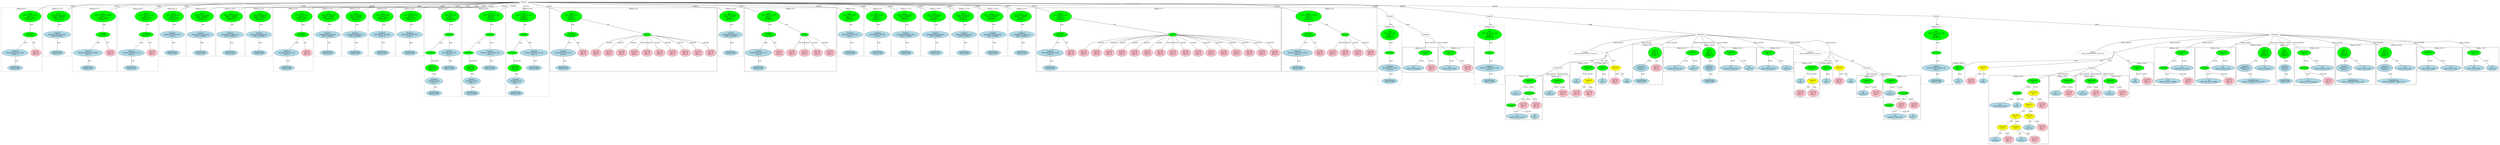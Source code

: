 strict graph "" {
	graph [bb="0,0,21601,1501.4"];
	node [label="\N"];
	subgraph cluster17 {
		graph [bb="1101,763.51,1453,1424.4",
			label="liftlibio.h:8:12",
			lheight=0.21,
			lp="1277,1412.9",
			lwidth=1.10,
			style=dashed
		];
		20	[fillcolor=lightblue,
			height=0.74639,
			label="IdentifierType
names: ['int']",
			pos="1221,798.38",
			style="filled,dashed",
			width=1.8463];
		19	[fillcolor=lightblue,
			height=1.041,
			label="TypeDecl
declname: lift_ctrl_io_led
quals: []",
			pos="1221,955.94",
			style="filled,dashed",
			width=3.1034];
		19 -- 20	[label=type,
			lp="1233,871.75",
			pos="1221,918.07 1221,889.5 1221,850.63 1221,825.28"];
		18	[fillcolor=green,
			height=0.74639,
			label="ArrayDecl
dim_quals: []",
			pos="1350,1145.3",
			style="filled,dashed",
			width=1.7678];
		18 -- 19	[label=type,
			lp="1310,1061.1",
			pos="1332.9,1119.4 1310.5,1087 1271.3,1030 1245.7,992.84"];
		21	[fillcolor=pink,
			height=1.041,
			label="Constant
type: int
value: 16",
			pos="1398,955.94",
			style="filled,dashed",
			width=1.316];
		18 -- 21	[label=dim,
			lp="1384,1061.1",
			pos="1356.7,1118.3 1365,1085.7 1379.4,1029.7 1388.8,993.04"];
		17	[fillcolor=green,
			height=1.6303,
			label="Decl
name: lift_ctrl_io_led
quals: []
storage: ['extern']
funcspec: []",
			pos="1350,1334.7",
			style="filled,dashed",
			width=2.6517];
		17 -- 18	[label=type,
			lp="1362,1250.5",
			pos="1350,1275.9 1350,1241.3 1350,1199 1350,1172.3"];
	}
	subgraph cluster295 {
		graph [bb="17399,490.6,17625,719.9",
			label="liftlibio.c:59:5",
			lheight=0.21,
			lp="17512,708.4",
			lwidth=1.10
		];
		296	[fillcolor=lightblue,
			height=0.74639,
			label="ID
name: in1",
			pos="17457,536.08",
			style=filled,
			width=1.3946];
		295	[fillcolor=green,
			height=0.74639,
			label="Assignment
op: >>=",
			pos="17559,662.03",
			style=filled,
			width=1.6106];
		295 -- 296	[label=lvalue,
			lp="17531,599.05",
			pos="17539,636.54 17521,614.67 17495,582.82 17477,561.09"];
		297	[fillcolor=pink,
			height=1.041,
			label="Constant
type: int
value: 1",
			pos="17571,536.08",
			style=filled,
			width=1.2767];
		295 -- 297	[label=rvalue,
			lp="17582,599.05",
			pos="17562,635.05 17563,617.3 17566,593.52 17567,573.84"];
	}
	subgraph cluster43 {
		graph [bb="3151,921.07,3397,1424.4",
			label="liftlibio.h:17:21",
			lheight=0.21,
			lp="3274,1412.9",
			lwidth=1.19,
			style=dashed
		];
		45	[fillcolor=lightblue,
			height=0.74639,
			label="IdentifierType
names: ['int']",
			pos="3274,955.94",
			style="filled,dashed",
			width=1.8463];
		44	[fillcolor=lightblue,
			height=1.041,
			label="TypeDecl
declname: lift_simio_adc3
quals: ['volatile']",
			pos="3274,1145.3",
			style="filled,dashed",
			width=3.182];
		44 -- 45	[label=type,
			lp="3286,1061.1",
			pos="3274,1107.7 3274,1071 3274,1015.3 3274,982.87"];
		43	[fillcolor=green,
			height=1.6303,
			label="Decl
name: lift_simio_adc3
quals: ['volatile']
storage: ['extern']
funcspec: []",
			pos="3282,1334.7",
			style="filled,dashed",
			width=2.7499];
		43 -- 44	[label=type,
			lp="3291,1250.5",
			pos="3279.5,1275.9 3278.2,1245.6 3276.7,1209.4 3275.6,1182.9"];
	}
	subgraph cluster12 {
		graph [bb="717,763.51,1093,1424.4",
			label="liftlibio.h:7:12",
			lheight=0.21,
			lp="905,1412.9",
			lwidth=1.10,
			style=dashed
		];
		15	[fillcolor=lightblue,
			height=0.74639,
			label="IdentifierType
names: ['int']",
			pos="850,798.38",
			style="filled,dashed",
			width=1.8463];
		14	[fillcolor=lightblue,
			height=1.041,
			label="TypeDecl
declname: lift_ctrl_io_analog
quals: []",
			pos="850,955.94",
			style="filled,dashed",
			width=3.4766];
		14 -- 15	[label=type,
			lp="862,871.75",
			pos="850,918.07 850,889.5 850,850.63 850,825.28"];
		13	[fillcolor=green,
			height=0.74639,
			label="ArrayDecl
dim_quals: []",
			pos="975,1145.3",
			style="filled,dashed",
			width=1.7678];
		13 -- 14	[label=type,
			lp="936,1061.1",
			pos="958.14,1119 936.48,1086.6 898.75,1030 874.07,993.02"];
		16	[fillcolor=pink,
			height=1.041,
			label="Constant
type: int
value: 4",
			pos="1039,955.94",
			style="filled,dashed",
			width=1.2767];
		13 -- 16	[label=dim,
			lp="1017,1061.1",
			pos="983.76,1118.7 994.96,1085.9 1014.4,1029 1027,992.18"];
		12	[fillcolor=green,
			height=1.6303,
			label="Decl
name: lift_ctrl_io_analog
quals: []
storage: ['extern']
funcspec: []",
			pos="975,1334.7",
			style="filled,dashed",
			width=3.0445];
		12 -- 13	[label=type,
			lp="987,1250.5",
			pos="975,1275.9 975,1241.3 975,1199 975,1172.3"];
	}
	subgraph cluster7 {
		graph [bb="359,763.51,709,1424.4",
			label="liftlibio.h:6:12",
			lheight=0.21,
			lp="534,1412.9",
			lwidth=1.10,
			style=dashed
		];
		10	[fillcolor=lightblue,
			height=0.74639,
			label="IdentifierType
names: ['int']",
			pos="479,798.38",
			style="filled,dashed",
			width=1.8463];
		9	[fillcolor=lightblue,
			height=1.041,
			label="TypeDecl
declname: lift_ctrl_io_out
quals: []",
			pos="479,955.94",
			style="filled,dashed",
			width=3.1034];
		9 -- 10	[label=type,
			lp="491,871.75",
			pos="479,918.07 479,889.5 479,850.63 479,825.28"];
		8	[fillcolor=green,
			height=0.74639,
			label="ArrayDecl
dim_quals: []",
			pos="605,1145.3",
			style="filled,dashed",
			width=1.7678];
		8 -- 9	[label=type,
			lp="566,1061.1",
			pos="588.01,1119 566.11,1086.5 527.9,1029.7 503.04,992.68"];
		11	[fillcolor=pink,
			height=1.041,
			label="Constant
type: int
value: 4",
			pos="655,955.94",
			style="filled,dashed",
			width=1.2767];
		8 -- 11	[label=dim,
			lp="640,1061.1",
			pos="611.95,1118.3 620.67,1085.6 635.67,1029.4 645.46,992.7"];
		7	[fillcolor=green,
			height=1.6303,
			label="Decl
name: lift_ctrl_io_out
quals: []
storage: ['extern']
funcspec: []",
			pos="605,1334.7",
			style="filled,dashed",
			width=2.6713];
		7 -- 8	[label=type,
			lp="617,1250.5",
			pos="605,1275.9 605,1241.3 605,1199 605,1172.3"];
	}
	subgraph cluster22 {
		graph [bb="1461,921.07,1687,1424.4",
			label="liftlibio.h:9:12",
			lheight=0.21,
			lp="1574,1412.9",
			lwidth=1.10,
			style=dashed
		];
		24	[fillcolor=lightblue,
			height=0.74639,
			label="IdentifierType
names: ['int']",
			pos="1574,955.94",
			style="filled,dashed",
			width=1.8463];
		23	[fillcolor=lightblue,
			height=1.041,
			label="TypeDecl
declname: lift_ctrl_dly1
quals: []",
			pos="1574,1145.3",
			style="filled,dashed",
			width=2.907];
		23 -- 24	[label=type,
			lp="1586,1061.1",
			pos="1574,1107.7 1574,1071 1574,1015.3 1574,982.87"];
		22	[fillcolor=green,
			height=1.6303,
			label="Decl
name: lift_ctrl_dly1
quals: []
storage: ['extern']
funcspec: []",
			pos="1586,1334.7",
			style="filled,dashed",
			width=2.4552];
		22 -- 23	[label=type,
			lp="1594,1250.5",
			pos="1582.3,1275.9 1580.4,1245.6 1578,1209.4 1576.3,1182.9"];
	}
	subgraph cluster40 {
		graph [bb="2897,921.07,3143,1424.4",
			label="liftlibio.h:16:21",
			lheight=0.21,
			lp="3020,1412.9",
			lwidth=1.19,
			style=dashed
		];
		42	[fillcolor=lightblue,
			height=0.74639,
			label="IdentifierType
names: ['int']",
			pos="3020,955.94",
			style="filled,dashed",
			width=1.8463];
		41	[fillcolor=lightblue,
			height=1.041,
			label="TypeDecl
declname: lift_simio_adc2
quals: ['volatile']",
			pos="3020,1145.3",
			style="filled,dashed",
			width=3.182];
		41 -- 42	[label=type,
			lp="3032,1061.1",
			pos="3020,1107.7 3020,1071 3020,1015.3 3020,982.87"];
		40	[fillcolor=green,
			height=1.6303,
			label="Decl
name: lift_simio_adc2
quals: ['volatile']
storage: ['extern']
funcspec: []",
			pos="3028,1334.7",
			style="filled,dashed",
			width=2.7499];
		40 -- 41	[label=type,
			lp="3037,1250.5",
			pos="3025.5,1275.9 3024.2,1245.6 3022.7,1209.4 3021.6,1182.9"];
	}
	subgraph cluster37 {
		graph [bb="2643,921.07,2889,1424.4",
			label="liftlibio.h:15:21",
			lheight=0.21,
			lp="2766,1412.9",
			lwidth=1.19,
			style=dashed
		];
		39	[fillcolor=lightblue,
			height=0.74639,
			label="IdentifierType
names: ['int']",
			pos="2766,955.94",
			style="filled,dashed",
			width=1.8463];
		38	[fillcolor=lightblue,
			height=1.041,
			label="TypeDecl
declname: lift_simio_adc1
quals: ['volatile']",
			pos="2766,1145.3",
			style="filled,dashed",
			width=3.182];
		38 -- 39	[label=type,
			lp="2778,1061.1",
			pos="2766,1107.7 2766,1071 2766,1015.3 2766,982.87"];
		37	[fillcolor=green,
			height=1.6303,
			label="Decl
name: lift_simio_adc1
quals: ['volatile']
storage: ['extern']
funcspec: []",
			pos="2774,1334.7",
			style="filled,dashed",
			width=2.7499];
		37 -- 38	[label=type,
			lp="2783,1250.5",
			pos="2771.5,1275.9 2770.2,1245.6 2768.7,1209.4 2767.6,1182.9"];
	}
	subgraph cluster34 {
		graph [bb="2403,921.07,2635,1424.4",
			label="liftlibio.h:14:21",
			lheight=0.21,
			lp="2519,1412.9",
			lwidth=1.19,
			style=dashed
		];
		36	[fillcolor=lightblue,
			height=0.74639,
			label="IdentifierType
names: ['int']",
			pos="2519,955.94",
			style="filled,dashed",
			width=1.8463];
		35	[fillcolor=lightblue,
			height=1.041,
			label="TypeDecl
declname: lift_simio_led
quals: ['volatile']",
			pos="2519,1145.3",
			style="filled,dashed",
			width=3.0052];
		35 -- 36	[label=type,
			lp="2531,1061.1",
			pos="2519,1107.7 2519,1071 2519,1015.3 2519,982.87"];
		34	[fillcolor=green,
			height=1.6303,
			label="Decl
name: lift_simio_led
quals: ['volatile']
storage: ['extern']
funcspec: []",
			pos="2530,1334.7",
			style="filled,dashed",
			width=2.5731];
		34 -- 35	[label=type,
			lp="2538,1250.5",
			pos="2526.6,1275.9 2524.8,1245.6 2522.7,1209.4 2521.1,1182.9"];
	}
	subgraph cluster161 {
		graph [bb="12383,752.9,12685,1013.8",
			label="liftlibio.c:21:3",
			lheight=0.21,
			lp="12534,1002.3",
			lwidth=1.10
		];
		162	[fillcolor=lightblue,
			height=0.74639,
			label="ID
name: lift_ctrl_dly1",
			pos="12479,798.38",
			style=filled,
			width=2.4552];
		161	[fillcolor=green,
			height=0.74639,
			label="Assignment
op: =",
			pos="12479,955.94",
			style=filled,
			width=1.6106];
		161 -- 162	[label=lvalue,
			lp="12496,871.75",
			pos="12479,928.9 12479,900.18 12479,854.25 12479,825.5"];
		163	[fillcolor=pink,
			height=1.041,
			label="Constant
type: int
value: 0",
			pos="12631,798.38",
			style=filled,
			width=1.2767];
		161 -- 163	[label=rvalue,
			lp="12586,871.75",
			pos="12503,931.06 12522,911.1 12551,881.88 12576,856.25 12585,847.2 12594,837.31 12603,828.35"];
	}
	subgraph cluster2 {
		graph [bb="8,763.51,351,1424.4",
			label="liftlibio.h:5:12",
			lheight=0.21,
			lp="179.5,1412.9",
			lwidth=1.10,
			style=dashed
		];
		5	[fillcolor=lightblue,
			height=0.74639,
			label="IdentifierType
names: ['int']",
			pos="123,798.38",
			style="filled,dashed",
			width=1.8463];
		4	[fillcolor=lightblue,
			height=1.041,
			label="TypeDecl
declname: lift_ctrl_io_in
quals: []",
			pos="123,955.94",
			style="filled,dashed",
			width=2.9856];
		4 -- 5	[label=type,
			lp="135,871.75",
			pos="123,918.07 123,889.5 123,850.63 123,825.28"];
		3	[fillcolor=green,
			height=0.74639,
			label="ArrayDecl
dim_quals: []",
			pos="252,1145.3",
			style="filled,dashed",
			width=1.7678];
		3 -- 4	[label=type,
			lp="212,1061.1",
			pos="234.87,1119.4 212.46,1086.9 173.04,1029.6 147.48,992.5"];
		6	[fillcolor=pink,
			height=1.041,
			label="Constant
type: int
value: 10",
			pos="296,955.94",
			style="filled,dashed",
			width=1.316];
		3 -- 6	[label=dim,
			lp="284,1061.1",
			pos="258.12,1118.3 265.77,1085.7 278.91,1029.7 287.52,993.04"];
		2	[fillcolor=green,
			height=1.6303,
			label="Decl
name: lift_ctrl_io_in
quals: []
storage: ['extern']
funcspec: []",
			pos="252,1334.7",
			style="filled,dashed",
			width=2.5338];
		2 -- 3	[label=type,
			lp="264,1250.5",
			pos="252,1275.9 252,1241.3 252,1199 252,1172.3"];
	}
	subgraph cluster31 {
		graph [bb="2161,921.07,2395,1424.4",
			label="liftlibio.h:13:21",
			lheight=0.21,
			lp="2278,1412.9",
			lwidth=1.19,
			style=dashed
		];
		33	[fillcolor=lightblue,
			height=0.74639,
			label="IdentifierType
names: ['int']",
			pos="2278,955.94",
			style="filled,dashed",
			width=1.8463];
		32	[fillcolor=lightblue,
			height=1.041,
			label="TypeDecl
declname: lift_simio_out
quals: ['volatile']",
			pos="2278,1145.3",
			style="filled,dashed",
			width=3.0248];
		32 -- 33	[label=type,
			lp="2290,1061.1",
			pos="2278,1107.7 2278,1071 2278,1015.3 2278,982.87"];
		31	[fillcolor=green,
			height=1.6303,
			label="Decl
name: lift_simio_out
quals: ['volatile']
storage: ['extern']
funcspec: []",
			pos="2286,1334.7",
			style="filled,dashed",
			width=2.5731];
		31 -- 32	[label=type,
			lp="2295,1250.5",
			pos="2283.5,1275.9 2282.2,1245.6 2280.7,1209.4 2279.6,1182.9"];
	}
	subgraph cluster182 {
		graph [bb="15471,490.6,15689,856.25",
			label="liftlibio.c:30:9",
			lheight=0.21,
			lp="15580,844.75",
			lwidth=1.10
		];
		183	[fillcolor=lightblue,
			height=0.74639,
			label="ID
name: i",
			pos="15521,662.03",
			style=filled,
			width=1.1392];
		182	[fillcolor=green,
			height=0.74639,
			label="Assignment
op: =",
			pos="15623,798.38",
			style=filled,
			width=1.6106];
		182 -- 183	[label=lvalue,
			lp="15598,735.4",
			pos="15604,772.74 15586,748.19 15557,710.78 15539,686.61"];
		184	[fillcolor=yellow,
			height=0.74639,
			label="BinaryOp
op: -",
			pos="15630,662.03",
			style=filled,
			width=1.3749];
		182 -- 184	[label=rvalue,
			lp="15643,735.4",
			pos="15624,771.47 15626,747.84 15627,713.07 15629,689.31"];
		185	[fillcolor=pink,
			height=1.041,
			label="Constant
type: int
value: 4",
			pos="15525,536.08",
			style=filled,
			width=1.2767];
		184 -- 185	[label=left,
			lp="15592,599.05",
			pos="15610,637.42 15593,617.62 15569,589.19 15551,567.64"];
		186	[fillcolor=pink,
			height=1.041,
			label="Constant
type: int
value: 1",
			pos="15635,536.08",
			style=filled,
			width=1.2767];
		184 -- 186	[label=right,
			lp="15645,599.05",
			pos="15631,635.05 15632,617.3 15633,593.52 15634,573.84"];
	}
	subgraph cluster298 {
		graph [bb="17633,490.6,17859,719.9",
			label="liftlibio.c:60:5",
			lheight=0.21,
			lp="17746,708.4",
			lwidth=1.10
		];
		299	[fillcolor=lightblue,
			height=0.74639,
			label="ID
name: in2",
			pos="17691,536.08",
			style=filled,
			width=1.3946];
		298	[fillcolor=green,
			height=0.74639,
			label="Assignment
op: >>=",
			pos="17723,662.03",
			style=filled,
			width=1.6106];
		298 -- 299	[label=lvalue,
			lp="17725,599.05",
			pos="17716,635.05 17711,613.89 17703,584.17 17698,563.03"];
		300	[fillcolor=pink,
			height=1.041,
			label="Constant
type: int
value: 1",
			pos="17805,536.08",
			style=filled,
			width=1.2767];
		298 -- 300	[label=rvalue,
			lp="17785,599.05",
			pos="17739,636.24 17752,617.03 17770,590.24 17784,569.35"];
	}
	subgraph cluster306 {
		graph [bb="18970,616.55,19316,1013.8",
			label="liftlibio.c:63:3",
			lheight=0.21,
			lp="19143,1002.3",
			lwidth=1.10
		];
		308	[fillcolor=lightblue,
			height=0.74639,
			label="ID
name: lift_ctrl_io_analog",
			pos="19088,662.03",
			style=filled,
			width=3.0445];
		307	[fillcolor=green,
			height=0.5,
			label=ArrayRef,
			pos="19048,798.38",
			style=filled,
			width=1.2277];
		307 -- 308	[label=name,
			lp="19084,735.4",
			pos="19053,780.36 19060,757.34 19072,716.07 19080,689.12"];
		309	[fillcolor=pink,
			height=1.041,
			label="Constant
type: int
value: 1",
			pos="19262,662.03",
			style=filled,
			width=1.2767];
		307 -- 309	[label=subscript,
			lp="19214,735.4",
			pos="19064,781.1 19074,771.74 19087,760.39 19101,752.9 19144,729.24 19165,745.77 19207,719.9 19218,712.99 19229,703.26 19238,693.8"];
		306	[fillcolor=green,
			height=0.74639,
			label="Assignment
op: =",
			pos="19209,955.94",
			style=filled,
			width=1.6106];
		306 -- 307	[label=lvalue,
			lp="19141,871.75",
			pos="19183,931.98 19160,912.33 19128,883.05 19101,856.25 19088,842.95 19073,827.19 19063,815.64"];
		310	[fillcolor=lightblue,
			height=0.74639,
			label="ID
name: lift_simio_adc2",
			pos="19209,798.38",
			style=filled,
			width=2.7499];
		306 -- 310	[label=rvalue,
			lp="19226,871.75",
			pos="19209,928.9 19209,900.18 19209,854.25 19209,825.5"];
	}
	subgraph cluster301 {
		graph [bb="18616,616.55,18962,1013.8",
			label="liftlibio.c:62:3",
			lheight=0.21,
			lp="18789,1002.3",
			lwidth=1.10
		];
		303	[fillcolor=lightblue,
			height=0.74639,
			label="ID
name: lift_ctrl_io_analog",
			pos="18734,662.03",
			style=filled,
			width=3.0445];
		302	[fillcolor=green,
			height=0.5,
			label=ArrayRef,
			pos="18694,798.38",
			style=filled,
			width=1.2277];
		302 -- 303	[label=name,
			lp="18730,735.4",
			pos="18699,780.36 18706,757.34 18718,716.07 18726,689.12"];
		304	[fillcolor=pink,
			height=1.041,
			label="Constant
type: int
value: 0",
			pos="18908,662.03",
			style=filled,
			width=1.2767];
		302 -- 304	[label=subscript,
			lp="18860,735.4",
			pos="18710,781.1 18720,771.74 18733,760.39 18747,752.9 18790,729.24 18811,745.77 18853,719.9 18864,712.99 18875,703.26 18884,693.8"];
		301	[fillcolor=green,
			height=0.74639,
			label="Assignment
op: =",
			pos="18855,955.94",
			style=filled,
			width=1.6106];
		301 -- 302	[label=lvalue,
			lp="18787,871.75",
			pos="18829,931.98 18806,912.33 18774,883.05 18747,856.25 18734,842.95 18719,827.19 18709,815.64"];
		305	[fillcolor=lightblue,
			height=0.74639,
			label="ID
name: lift_simio_adc1",
			pos="18855,798.38",
			style=filled,
			width=2.7499];
		301 -- 305	[label=rvalue,
			lp="18872,871.75",
			pos="18855,928.9 18855,900.18 18855,854.25 18855,825.5"];
	}
	subgraph cluster28 {
		graph [bb="1929,921.07,2153,1424.4",
			label="liftlibio.h:12:21",
			lheight=0.21,
			lp="2041,1412.9",
			lwidth=1.19,
			style=dashed
		];
		30	[fillcolor=lightblue,
			height=0.74639,
			label="IdentifierType
names: ['int']",
			pos="2041,955.94",
			style="filled,dashed",
			width=1.8463];
		29	[fillcolor=lightblue,
			height=1.041,
			label="TypeDecl
declname: lift_simio_in
quals: ['volatile']",
			pos="2041,1145.3",
			style="filled,dashed",
			width=2.8874];
		29 -- 30	[label=type,
			lp="2053,1061.1",
			pos="2041,1107.7 2041,1071 2041,1015.3 2041,982.87"];
		28	[fillcolor=green,
			height=1.6303,
			label="Decl
name: lift_simio_in
quals: ['volatile']
storage: ['extern']
funcspec: []",
			pos="2049,1334.7",
			style="filled,dashed",
			width=2.4552];
		28 -- 29	[label=type,
			lp="2058,1250.5",
			pos="2046.5,1275.9 2045.2,1245.6 2043.7,1209.4 2042.6,1182.9"];
	}
	subgraph cluster25 {
		graph [bb="1695,921.07,1921,1424.4",
			label="liftlibio.h:9:28",
			lheight=0.21,
			lp="1808,1412.9",
			lwidth=1.10,
			style=dashed
		];
		27	[fillcolor=lightblue,
			height=0.74639,
			label="IdentifierType
names: ['int']",
			pos="1808,955.94",
			style="filled,dashed",
			width=1.8463];
		26	[fillcolor=lightblue,
			height=1.041,
			label="TypeDecl
declname: lift_ctrl_dly2
quals: []",
			pos="1808,1145.3",
			style="filled,dashed",
			width=2.907];
		26 -- 27	[label=type,
			lp="1820,1061.1",
			pos="1808,1107.7 1808,1071 1808,1015.3 1808,982.87"];
		25	[fillcolor=green,
			height=1.6303,
			label="Decl
name: lift_ctrl_dly2
quals: []
storage: ['extern']
funcspec: []",
			pos="1817,1334.7",
			style="filled,dashed",
			width=2.4552];
		25 -- 26	[label=type,
			lp="1826,1250.5",
			pos="1814.2,1275.9 1812.8,1245.6 1811,1209.4 1809.8,1182.9"];
	}
	subgraph cluster46 {
		graph [bb="3405,921.07,3639,1424.4",
			label="liftlibio.h:20:12",
			lheight=0.21,
			lp="3522,1412.9",
			lwidth=1.19,
			style=dashed
		];
		48	[fillcolor=lightblue,
			height=0.74639,
			label="IdentifierType
names: ['int']",
			pos="3522,955.94",
			style="filled,dashed",
			width=1.8463];
		47	[fillcolor=lightblue,
			height=1.041,
			label="TypeDecl
declname: lift_checksum
quals: []",
			pos="3522,1145.3",
			style="filled,dashed",
			width=3.0248];
		47 -- 48	[label=type,
			lp="3534,1061.1",
			pos="3522,1107.7 3522,1071 3522,1015.3 3522,982.87"];
		46	[fillcolor=green,
			height=1.6303,
			label="Decl
name: lift_checksum
quals: []
storage: ['extern']
funcspec: []",
			pos="3530,1334.7",
			style="filled,dashed",
			width=2.5731];
		46 -- 47	[label=type,
			lp="3539,1250.5",
			pos="3527.5,1275.9 3526.2,1245.6 3524.7,1209.4 3523.6,1182.9"];
	}
	subgraph cluster49 {
		graph [bb="3647,501.21,3965,1424.4",
			label="liftlibio.h:23:6",
			lheight=0.21,
			lp="3806,1412.9",
			lwidth=1.10,
			style=dashed
		];
		54	[fillcolor=lightblue,
			height=0.74639,
			label="IdentifierType
names: ['void']",
			pos="3730,536.08",
			style="filled,dashed",
			width=1.9053];
		53	[fillcolor=lightblue,
			height=1.041,
			label="TypeDecl
declname: None
quals: []",
			pos="3730,662.03",
			style="filled,dashed",
			width=2.082];
		53 -- 54	[label=type,
			lp="3742,599.05",
			pos="3730,624.51 3730,604.8 3730,580.93 3730,563.12"];
		52	[fillcolor=green,
			height=1.041,
			label="Typename
name: None
quals: []",
			pos="3715,798.38",
			style="filled,dashed",
			width=1.6303];
		52 -- 53	[label=type,
			lp="3735,735.4",
			pos="3719.1,760.67 3721.2,741.71 3723.8,718.65 3725.9,699.7"];
		51	[fillcolor=green,
			height=0.5,
			label=ParamList,
			pos="3702,955.94",
			style="filled,dashed",
			width=1.3179];
		51 -- 52	[label="params[0]",
			lp="3738,871.75",
			pos="3703.4,937.69 3705.5,913.25 3709.3,867.93 3712,835.84"];
		50	[fillcolor=green,
			height=0.5,
			label=FuncDecl,
			pos="3862,1145.3",
			style="filled,dashed",
			width=1.2457];
		50 -- 51	[label=args,
			lp="3788.5,1061.1",
			pos="3843,1128.8 3821,1110.3 3784.5,1077.9 3758,1045.6 3738.9,1022.4 3721.2,992.27 3711,973.79"];
		55	[fillcolor=lightblue,
			height=1.041,
			label="TypeDecl
declname: lift_io_init
quals: []",
			pos="3862,955.94",
			style="filled,dashed",
			width=2.632];
		50 -- 55	[label=type,
			lp="3874,1061.1",
			pos="3862,1127 3862,1096.9 3862,1034 3862,993.71"];
		56	[fillcolor=lightblue,
			height=0.74639,
			label="IdentifierType
names: ['void']",
			pos="3862,798.38",
			style="filled,dashed",
			width=1.9053];
		55 -- 56	[label=type,
			lp="3874,871.75",
			pos="3862,918.07 3862,889.5 3862,850.63 3862,825.28"];
		49	[fillcolor=green,
			height=1.6303,
			label="Decl
name: lift_io_init
quals: []
storage: []
funcspec: []",
			pos="3870,1334.7",
			style="filled,dashed",
			width=2.1999];
		49 -- 50	[label=type,
			lp="3879,1250.5",
			pos="3867.5,1275.9 3865.9,1237.2 3863.8,1188.9 3862.7,1163.6"];
	}
	subgraph cluster57 {
		graph [bb="3973,501.21,4341,1424.4",
			label="liftlibio.h:24:6",
			lheight=0.21,
			lp="4157,1412.9",
			lwidth=1.10,
			style=dashed
		];
		62	[fillcolor=lightblue,
			height=0.74639,
			label="IdentifierType
names: ['void']",
			pos="4056,536.08",
			style="filled,dashed",
			width=1.9053];
		61	[fillcolor=lightblue,
			height=1.041,
			label="TypeDecl
declname: None
quals: []",
			pos="4056,662.03",
			style="filled,dashed",
			width=2.082];
		61 -- 62	[label=type,
			lp="4068,599.05",
			pos="4056,624.51 4056,604.8 4056,580.93 4056,563.12"];
		60	[fillcolor=green,
			height=1.041,
			label="Typename
name: None
quals: []",
			pos="4044,798.38",
			style="filled,dashed",
			width=1.6303];
		60 -- 61	[label=type,
			lp="4062,735.4",
			pos="4047.3,760.67 4049,741.71 4051,718.65 4052.7,699.7"];
		59	[fillcolor=green,
			height=0.5,
			label=ParamList,
			pos="4028,955.94",
			style="filled,dashed",
			width=1.3179];
		59 -- 60	[label="params[0]",
			lp="4065,871.75",
			pos="4029.8,937.69 4032.3,913.25 4036.9,867.93 4040.2,835.84"];
		58	[fillcolor=green,
			height=0.5,
			label=FuncDecl,
			pos="4213,1145.3",
			style="filled,dashed",
			width=1.2457];
		58 -- 59	[label=args,
			lp="4118.5,1061.1",
			pos="4189.1,1129.7 4161.5,1112.2 4116,1080.6 4084,1045.6 4063.6,1023.3 4046.1,992.65 4036.3,973.84"];
		63	[fillcolor=lightblue,
			height=1.041,
			label="TypeDecl
declname: lift_ctrl_get_vals
quals: []",
			pos="4213,955.94",
			style="filled,dashed",
			width=3.3195];
		58 -- 63	[label=type,
			lp="4225,1061.1",
			pos="4213,1127 4213,1096.9 4213,1034 4213,993.71"];
		64	[fillcolor=lightblue,
			height=0.74639,
			label="IdentifierType
names: ['void']",
			pos="4213,798.38",
			style="filled,dashed",
			width=1.9053];
		63 -- 64	[label=type,
			lp="4225,871.75",
			pos="4213,918.07 4213,889.5 4213,850.63 4213,825.28"];
		57	[fillcolor=green,
			height=1.6303,
			label="Decl
name: lift_ctrl_get_vals
quals: []
storage: []
funcspec: []",
			pos="4225,1334.7",
			style="filled,dashed",
			width=2.8677];
		57 -- 58	[label=type,
			lp="4233,1250.5",
			pos="4221.3,1275.9 4218.8,1237.2 4215.7,1188.9 4214.1,1163.6"];
	}
	subgraph cluster168 {
		graph [bb="12693,627.16,12945,1235",
			label="liftlibio.c:26:6",
			lheight=0.21,
			lp="12819,1223.5",
			lwidth=1.10,
			style=dashed
		];
		171	[fillcolor=lightblue,
			height=0.74639,
			label="IdentifierType
names: ['void']",
			pos="12819,662.03",
			style="filled,dashed",
			width=1.9053];
		170	[fillcolor=lightblue,
			height=1.041,
			label="TypeDecl
declname: lift_ctrl_set_vals
quals: []",
			pos="12819,798.38",
			style="filled,dashed",
			width=3.2802];
		170 -- 171	[label=type,
			lp="12831,735.4",
			pos="12819,760.67 12819,737.98 12819,709.41 12819,689.05"];
		169	[fillcolor=green,
			height=0.5,
			label=FuncDecl,
			pos="12819,955.94",
			style="filled,dashed",
			width=1.2457];
		169 -- 170	[label=type,
			lp="12831,871.75",
			pos="12819,937.69 12819,913.33 12819,868.23 12819,836.15"];
		168	[fillcolor=green,
			height=1.6303,
			label="Decl
name: lift_ctrl_set_vals
quals: []
storage: []
funcspec: []",
			pos="12819,1145.3",
			style="filled,dashed",
			width=2.8481];
		168 -- 169	[label=type,
			lp="12831,1061.1",
			pos="12819,1086.6 12819,1047.9 12819,999.49 12819,974.19"];
	}
	subgraph cluster173 {
		graph [bb="14065,627.16,14323,1045.6",
			label="liftlibio.c:28:7",
			lheight=0.21,
			lp="14194,1034.1",
			lwidth=1.10
		];
		175	[fillcolor=lightblue,
			height=0.74639,
			label="IdentifierType
names: ['int']",
			pos="14141,662.03",
			style="filled,dashed",
			width=1.8463];
		174	[fillcolor=lightblue,
			height=1.041,
			label="TypeDecl
declname: val
quals: []",
			pos="14139,798.38",
			style=filled,
			width=1.8267];
		174 -- 175	[label=type,
			lp="14152,735.4",
			pos="14140,760.67 14140,737.98 14140,709.41 14141,689.05"];
		173	[fillcolor=green,
			height=1.6303,
			label="Decl
name: val
quals: []
storage: []
funcspec: []",
			pos="14258,955.94",
			style=filled,
			width=1.591];
		173 -- 174	[label=type,
			lp="14210,871.75",
			pos="14223,909.1 14204,884.73 14182,855.28 14165,833.04"];
		176	[fillcolor=pink,
			height=1.041,
			label="Constant
type: int
value: 0",
			pos="14269,798.38",
			style=filled,
			width=1.2767];
		173 -- 176	[label=init,
			lp="14274,871.75",
			pos="14262,897.01 14264,876.63 14265,854.29 14266,836.13"];
	}
	subgraph cluster204 {
		graph [bb="14331,763.51,14651,1013.8",
			label="liftlibio.c:34:3",
			lheight=0.21,
			lp="14491,1002.3",
			lwidth=1.10
		];
		205	[fillcolor=lightblue,
			height=0.74639,
			label="ID
name: lift_simio_out",
			pos="14432,798.38",
			style=filled,
			width=2.5731];
		204	[fillcolor=green,
			height=0.74639,
			label="Assignment
op: =",
			pos="14585,955.94",
			style=filled,
			width=1.6106];
		204 -- 205	[label=lvalue,
			lp="14525,871.75",
			pos="14562,931.31 14533,902.5 14486,854 14457,824.52"];
		206	[fillcolor=lightblue,
			height=0.74639,
			label="ID
name: val",
			pos="14593,798.38",
			style=filled,
			width=1.3946];
		204 -- 206	[label=rvalue,
			lp="14606,871.75",
			pos="14586,928.9 14588,900.1 14590,853.97 14592,825.24"];
	}
	subgraph cluster209 {
		graph [bb="13519,490.6,13739,856.25",
			label="liftlibio.c:36:9",
			lheight=0.21,
			lp="13629,844.75",
			lwidth=1.10
		];
		210	[fillcolor=lightblue,
			height=0.74639,
			label="ID
name: i",
			pos="13570,662.03",
			style=filled,
			width=1.1392];
		209	[fillcolor=green,
			height=0.74639,
			label="Assignment
op: =",
			pos="13673,798.38",
			style=filled,
			width=1.6106];
		209 -- 210	[label=lvalue,
			lp="13647,735.4",
			pos="13654,772.74 13635,748.19 13607,710.78 13588,686.61"];
		211	[fillcolor=yellow,
			height=0.74639,
			label="BinaryOp
op: -",
			pos="13679,662.03",
			style=filled,
			width=1.3749];
		209 -- 211	[label=rvalue,
			lp="13693,735.4",
			pos="13674,771.47 13675,747.84 13677,713.07 13678,689.31"];
		212	[fillcolor=pink,
			height=1.041,
			label="Constant
type: int
value: 14",
			pos="13574,536.08",
			style=filled,
			width=1.316];
		211 -- 212	[label=left,
			lp="13642,599.05",
			pos="13659,637.42 13642,617.62 13618,589.19 13600,567.64"];
		213	[fillcolor=pink,
			height=1.041,
			label="Constant
type: int
value: 1",
			pos="13685,536.08",
			style=filled,
			width=1.2767];
		211 -- 213	[label=right,
			lp="13695,599.05",
			pos="13680,635.05 13681,617.3 13682,593.52 13683,573.84"];
	}
	subgraph cluster217 {
		graph [bb="13747,627.16,13857,856.25",
			label="liftlibio.c:36:31",
			lheight=0.21,
			lp="13802,844.75",
			lwidth=1.18
		];
		218	[fillcolor=lightblue,
			height=0.74639,
			label="ID
name: i",
			pos="13802,662.03",
			style=filled,
			width=1.1392];
		217	[fillcolor=green,
			height=0.74639,
			label="UnaryOp
op: --",
			pos="13802,798.38",
			style=filled,
			width=1.316];
		217 -- 218	[label=expr,
			lp="13814,735.4",
			pos="13802,771.47 13802,747.84 13802,713.07 13802,689.31"];
	}
	subgraph cluster220 {
		graph [bb="13285,490.6,13511,719.9",
			label="liftlibio.c:37:5",
			lheight=0.21,
			lp="13398,708.4",
			lwidth=1.10
		];
		221	[fillcolor=lightblue,
			height=0.74639,
			label="ID
name: val",
			pos="13343,536.08",
			style=filled,
			width=1.3946];
		220	[fillcolor=green,
			height=0.74639,
			label="Assignment
op: <<=",
			pos="13375,662.03",
			style=filled,
			width=1.6106];
		220 -- 221	[label=lvalue,
			lp="13377,599.05",
			pos="13368,635.05 13363,613.89 13355,584.17 13350,563.03"];
		222	[fillcolor=pink,
			height=1.041,
			label="Constant
type: int
value: 1",
			pos="13457,536.08",
			style=filled,
			width=1.2767];
		220 -- 222	[label=rvalue,
			lp="13437,599.05",
			pos="13391,636.24 13404,617.03 13422,590.24 13436,569.35"];
	}
	subgraph cluster65 {
		graph [bb="4349,501.21,4714,1424.4",
			label="liftlibio.h:25:6",
			lheight=0.21,
			lp="4531.5,1412.9",
			lwidth=1.10,
			style=dashed
		];
		70	[fillcolor=lightblue,
			height=0.74639,
			label="IdentifierType
names: ['void']",
			pos="4432,536.08",
			style="filled,dashed",
			width=1.9053];
		69	[fillcolor=lightblue,
			height=1.041,
			label="TypeDecl
declname: None
quals: []",
			pos="4432,662.03",
			style="filled,dashed",
			width=2.082];
		69 -- 70	[label=type,
			lp="4444,599.05",
			pos="4432,624.51 4432,604.8 4432,580.93 4432,563.12"];
		68	[fillcolor=green,
			height=1.041,
			label="Typename
name: None
quals: []",
			pos="4424,798.38",
			style="filled,dashed",
			width=1.6303];
		68 -- 69	[label=type,
			lp="4440,735.4",
			pos="4426.2,760.67 4427.3,741.71 4428.7,718.65 4429.8,699.7"];
		67	[fillcolor=green,
			height=0.5,
			label=ParamList,
			pos="4404,955.94",
			style="filled,dashed",
			width=1.3179];
		67 -- 68	[label="params[0]",
			lp="4444,871.75",
			pos="4406.2,937.69 4409.4,913.25 4415.2,867.93 4419.3,835.84"];
		66	[fillcolor=green,
			height=0.5,
			label=FuncDecl,
			pos="4501,1145.3",
			style="filled,dashed",
			width=1.2457];
		66 -- 67	[label=args,
			lp="4473.5,1061.1",
			pos="4492.2,1127.4 4473.8,1091.7 4431.1,1009.2 4412.7,973.72"];
		71	[fillcolor=lightblue,
			height=1.041,
			label="TypeDecl
declname: lift_ctrl_set_vals
quals: []",
			pos="4588,955.94",
			style="filled,dashed",
			width=3.2802];
		66 -- 71	[label=type,
			lp="4554,1061.1",
			pos="4508.9,1127.4 4522.9,1097.2 4552.4,1033.5 4571.2,993.14"];
		72	[fillcolor=lightblue,
			height=0.74639,
			label="IdentifierType
names: ['void']",
			pos="4588,798.38",
			style="filled,dashed",
			width=1.9053];
		71 -- 72	[label=type,
			lp="4600,871.75",
			pos="4588,918.07 4588,889.5 4588,850.63 4588,825.28"];
		65	[fillcolor=green,
			height=1.6303,
			label="Decl
name: lift_ctrl_set_vals
quals: []
storage: []
funcspec: []",
			pos="4501,1334.7",
			style="filled,dashed",
			width=2.8481];
		65 -- 66	[label=type,
			lp="4513,1250.5",
			pos="4501,1275.9 4501,1237.2 4501,1188.9 4501,1163.6"];
	}
	subgraph cluster73 {
		graph [bb="4722,763.51,6165,1424.4",
			label="liftlibio.c:4:5",
			lheight=0.21,
			lp="5443.5,1412.9",
			lwidth=1.00
		];
		76	[fillcolor=lightblue,
			height=0.74639,
			label="IdentifierType
names: ['int']",
			pos="4837,798.38",
			style="filled,dashed",
			width=1.8463];
		75	[fillcolor=lightblue,
			height=1.041,
			label="TypeDecl
declname: lift_ctrl_io_in
quals: []",
			pos="4837,955.94",
			style=filled,
			width=2.9856];
		75 -- 76	[label=type,
			lp="4849,871.75",
			pos="4837,918.07 4837,889.5 4837,850.63 4837,825.28"];
		74	[fillcolor=green,
			height=0.74639,
			label="ArrayDecl
dim_quals: []",
			pos="4945,1145.3",
			style=filled,
			width=1.7678];
		74 -- 75	[label=type,
			lp="4913,1061.1",
			pos="4930.4,1119 4911.7,1086.6 4879.1,1030 4857.8,993.02"];
		77	[fillcolor=pink,
			height=1.041,
			label="Constant
type: int
value: 10",
			pos="5010,955.94",
			style=filled,
			width=1.316];
		74 -- 77	[label=dim,
			lp="4987,1061.1",
			pos="4953.9,1118.7 4965.3,1085.9 4985,1029 4997.8,992.18"];
		73	[fillcolor=green,
			height=1.6303,
			label="Decl
name: lift_ctrl_io_in
quals: []
storage: []
funcspec: []",
			pos="4945,1334.7",
			style=filled,
			width=2.5338];
		73 -- 74	[label=type,
			lp="4957,1250.5",
			pos="4945,1275.9 4945,1241.3 4945,1199 4945,1172.3"];
		78	[fillcolor=green,
			height=0.5,
			label=InitList,
			pos="5561,1145.3",
			style=filled,
			width=1.011];
		73 -- 78	[label=init,
			lp="5244.5,1250.5",
			pos="5027.1,1308.7 5165.7,1266.6 5439.7,1183.2 5530.8,1155.5"];
		79	[fillcolor=pink,
			height=1.041,
			label="Constant
type: int
value: 0",
			pos="5121,955.94",
			style=filled,
			width=1.2767];
		78 -- 79	[label="exprs[0]",
			lp="5226,1061.1",
			pos="5524.5,1144.3 5450.9,1142.3 5282.5,1128.4 5176,1045.6 5158.1,1031.7 5144.6,1010.3 5135.4,991.93"];
		80	[fillcolor=pink,
			height=1.041,
			label="Constant
type: int
value: 0",
			pos="5231,955.94",
			style=filled,
			width=1.2767];
		78 -- 80	[label="exprs[1]",
			lp="5342,1061.1",
			pos="5526.6,1139.4 5470.7,1130 5359.2,1104.8 5286,1045.6 5268.4,1031.4 5254.9,1009.9 5245.6,991.65"];
		81	[fillcolor=pink,
			height=1.041,
			label="Constant
type: int
value: 0",
			pos="5341,955.94",
			style=filled,
			width=1.2767];
		78 -- 81	[label="exprs[2]",
			lp="5443,1061.1",
			pos="5534.1,1133.1 5499.1,1117.5 5437.5,1086.5 5396,1045.6 5380.1,1030 5366.8,1008.9 5357.2,991.22"];
		82	[fillcolor=pink,
			height=1.041,
			label="Constant
type: int
value: 0",
			pos="5451,955.94",
			style=filled,
			width=1.2767];
		78 -- 82	[label="exprs[3]",
			lp="5534,1061.1",
			pos="5549.6,1128.1 5539.2,1112.9 5523.5,1089.6 5511,1068.6 5495.8,1043.1 5479.9,1013.4 5468.3,991.11"];
		83	[fillcolor=pink,
			height=1.041,
			label="Constant
type: int
value: 0",
			pos="5561,955.94",
			style=filled,
			width=1.2767];
		78 -- 83	[label="exprs[4]",
			lp="5584,1061.1",
			pos="5561,1127 5561,1096.9 5561,1034 5561,993.71"];
		84	[fillcolor=pink,
			height=1.041,
			label="Constant
type: int
value: 0",
			pos="5671,955.94",
			style=filled,
			width=1.2767];
		78 -- 84	[label="exprs[5]",
			lp="5643,1061.1",
			pos="5572.4,1128.1 5582.8,1112.9 5598.5,1089.6 5611,1068.6 5626.2,1043.1 5642.1,1013.4 5653.7,991.11"];
		85	[fillcolor=pink,
			height=1.041,
			label="Constant
type: int
value: 0",
			pos="5781,955.94",
			style=filled,
			width=1.2767];
		78 -- 85	[label="exprs[6]",
			lp="5738,1061.1",
			pos="5587.9,1133.1 5622.9,1117.5 5684.5,1086.5 5726,1045.6 5741.9,1030 5755.2,1008.9 5764.8,991.22"];
		86	[fillcolor=pink,
			height=1.041,
			label="Constant
type: int
value: 0",
			pos="5891,955.94",
			style=filled,
			width=1.2767];
		78 -- 86	[label="exprs[7]",
			lp="5847,1061.1",
			pos="5595.4,1139.4 5651.3,1130 5762.8,1104.8 5836,1045.6 5853.6,1031.4 5867.1,1009.9 5876.4,991.65"];
		87	[fillcolor=pink,
			height=1.041,
			label="Constant
type: int
value: 0",
			pos="6001,955.94",
			style=filled,
			width=1.2767];
		78 -- 87	[label="exprs[8]",
			lp="5952,1061.1",
			pos="5597.5,1144.3 5671.2,1142.4 5839.6,1128.6 5946,1045.6 5963.9,1031.7 5977.4,1010.2 5986.6,991.9"];
		88	[fillcolor=pink,
			height=1.041,
			label="Constant
type: int
value: 0",
			pos="6111,955.94",
			style=filled,
			width=1.2767];
		78 -- 88	[label="exprs[9]",
			lp="6060,1061.1",
			pos="5596.5,1141.3 5697.3,1132.1 5983,1101.5 6056,1045.6 6074,1031.9 6087.5,1010.4 6096.7,992.03"];
	}
	subgraph cluster177 {
		graph [bb="14659,627.16,14807,1045.6",
			label="liftlibio.c:28:16",
			lheight=0.21,
			lp="14733,1034.1",
			lwidth=1.18,
			style=dashed
		];
		179	[fillcolor=lightblue,
			height=0.74639,
			label="IdentifierType
names: ['int']",
			pos="14733,662.03",
			style="filled,dashed",
			width=1.8463];
		178	[fillcolor=lightblue,
			height=1.041,
			label="TypeDecl
declname: i
quals: []",
			pos="14728,798.38",
			style="filled,dashed",
			width=1.5713];
		178 -- 179	[label=type,
			lp="14742,735.4",
			pos="14729,760.67 14730,737.98 14731,709.41 14732,689.05"];
		177	[fillcolor=green,
			height=1.6303,
			label="Decl
name: i
quals: []
storage: []
funcspec: []",
			pos="14725,955.94",
			style="filled,dashed",
			width=1.591];
		177 -- 178	[label=type,
			lp="14738,871.75",
			pos="14726,897.01 14727,876.63 14727,854.29 14727,836.13"];
	}
	subgraph cluster137 {
		graph [bb="9585,921.07,9809,1424.4",
			label="liftlibio.c:12:14",
			lheight=0.21,
			lp="9697,1412.9",
			lwidth=1.18,
			style=dashed
		];
		139	[fillcolor=lightblue,
			height=0.74639,
			label="IdentifierType
names: ['int']",
			pos="9697,955.94",
			style="filled,dashed",
			width=1.8463];
		138	[fillcolor=lightblue,
			height=1.041,
			label="TypeDecl
declname: lift_simio_in
quals: ['volatile']",
			pos="9697,1145.3",
			style="filled,dashed",
			width=2.8874];
		138 -- 139	[label=type,
			lp="9709,1061.1",
			pos="9697,1107.7 9697,1071 9697,1015.3 9697,982.87"];
		137	[fillcolor=green,
			height=1.6303,
			label="Decl
name: lift_simio_in
quals: ['volatile']
storage: []
funcspec: []",
			pos="9689,1334.7",
			style="filled,dashed",
			width=2.4552];
		137 -- 138	[label=type,
			lp="9705,1250.5",
			pos="9691.5,1275.9 9692.8,1245.6 9694.3,1209.4 9695.4,1182.9"];
	}
	subgraph cluster89 {
		graph [bb="11061,763.51,11851,1424.4",
			label="liftlibio.c:5:5",
			lheight=0.21,
			lp="11456,1412.9",
			lwidth=1.00
		];
		92	[fillcolor=lightblue,
			height=0.74639,
			label="IdentifierType
names: ['int']",
			pos="11181,798.38",
			style="filled,dashed",
			width=1.8463];
		91	[fillcolor=lightblue,
			height=1.041,
			label="TypeDecl
declname: lift_ctrl_io_out
quals: []",
			pos="11181,955.94",
			style=filled,
			width=3.1034];
		91 -- 92	[label=type,
			lp="11193,871.75",
			pos="11181,918.07 11181,889.5 11181,850.63 11181,825.28"];
		90	[fillcolor=green,
			height=0.74639,
			label="ArrayDecl
dim_quals: []",
			pos="11290,1145.3",
			style=filled,
			width=1.7678];
		90 -- 91	[label=type,
			lp="11258,1061.1",
			pos="11275,1119 11256,1086.6 11224,1030 11202,993.02"];
		93	[fillcolor=pink,
			height=1.041,
			label="Constant
type: int
value: 4",
			pos="11357,955.94",
			style=filled,
			width=1.2767];
		90 -- 93	[label=dim,
			lp="11333,1061.1",
			pos="11299,1118.7 11311,1085.9 11331,1029 11344,992.18"];
		89	[fillcolor=green,
			height=1.6303,
			label="Decl
name: lift_ctrl_io_out
quals: []
storage: []
funcspec: []",
			pos="11290,1334.7",
			style=filled,
			width=2.6713];
		89 -- 90	[label=type,
			lp="11302,1250.5",
			pos="11290,1275.9 11290,1241.3 11290,1199 11290,1172.3"];
		94	[fillcolor=green,
			height=0.5,
			label=InitList,
			pos="11577,1145.3",
			style=filled,
			width=1.011];
		89 -- 94	[label=init,
			lp="11434,1250.5",
			pos="11355,1291.2 11419,1249.2 11514,1187.4 11556,1160.1"];
		95	[fillcolor=pink,
			height=1.041,
			label="Constant
type: int
value: 0",
			pos="11467,955.94",
			style=filled,
			width=1.2767];
		94 -- 95	[label="exprs[0]",
			lp="11550,1061.1",
			pos="11566,1128.1 11555,1112.9 11540,1089.6 11527,1068.6 11512,1043.1 11496,1013.4 11484,991.11"];
		96	[fillcolor=pink,
			height=1.041,
			label="Constant
type: int
value: 0",
			pos="11577,955.94",
			style=filled,
			width=1.2767];
		94 -- 96	[label="exprs[1]",
			lp="11600,1061.1",
			pos="11577,1127 11577,1096.9 11577,1034 11577,993.71"];
		97	[fillcolor=pink,
			height=1.041,
			label="Constant
type: int
value: 0",
			pos="11687,955.94",
			style=filled,
			width=1.2767];
		94 -- 97	[label="exprs[2]",
			lp="11659,1061.1",
			pos="11588,1128.1 11599,1112.9 11614,1089.6 11627,1068.6 11642,1043.1 11658,1013.4 11670,991.11"];
		98	[fillcolor=pink,
			height=1.041,
			label="Constant
type: int
value: 0",
			pos="11797,955.94",
			style=filled,
			width=1.2767];
		94 -- 98	[label="exprs[3]",
			lp="11754,1061.1",
			pos="11604,1133.1 11639,1117.5 11700,1086.5 11742,1045.6 11758,1030 11771,1008.9 11781,991.22"];
	}
	subgraph cluster134 {
		graph [bb="9351,921.07,9577,1424.4",
			label="liftlibio.c:9:5",
			lheight=0.21,
			lp="9464,1412.9",
			lwidth=1.00,
			style=dashed
		];
		136	[fillcolor=lightblue,
			height=0.74639,
			label="IdentifierType
names: ['int']",
			pos="9464,955.94",
			style="filled,dashed",
			width=1.8463];
		135	[fillcolor=lightblue,
			height=1.041,
			label="TypeDecl
declname: lift_ctrl_dly2
quals: []",
			pos="9464,1145.3",
			style="filled,dashed",
			width=2.907];
		135 -- 136	[label=type,
			lp="9476,1061.1",
			pos="9464,1107.7 9464,1071 9464,1015.3 9464,982.87"];
		134	[fillcolor=green,
			height=1.6303,
			label="Decl
name: lift_ctrl_dly2
quals: []
storage: []
funcspec: []",
			pos="9455,1334.7",
			style="filled,dashed",
			width=2.4552];
		134 -- 135	[label=type,
			lp="9472,1250.5",
			pos="9457.8,1275.9 9459.2,1245.6 9461,1209.4 9462.2,1182.9"];
	}
	subgraph cluster131 {
		graph [bb="9117,921.07,9343,1424.4",
			label="liftlibio.c:8:5",
			lheight=0.21,
			lp="9230,1412.9",
			lwidth=1.00,
			style=dashed
		];
		133	[fillcolor=lightblue,
			height=0.74639,
			label="IdentifierType
names: ['int']",
			pos="9230,955.94",
			style="filled,dashed",
			width=1.8463];
		132	[fillcolor=lightblue,
			height=1.041,
			label="TypeDecl
declname: lift_ctrl_dly1
quals: []",
			pos="9230,1145.3",
			style="filled,dashed",
			width=2.907];
		132 -- 133	[label=type,
			lp="9242,1061.1",
			pos="9230,1107.7 9230,1071 9230,1015.3 9230,982.87"];
		131	[fillcolor=green,
			height=1.6303,
			label="Decl
name: lift_ctrl_dly1
quals: []
storage: []
funcspec: []",
			pos="9221,1334.7",
			style="filled,dashed",
			width=2.4552];
		131 -- 132	[label=type,
			lp="9238,1250.5",
			pos="9223.8,1275.9 9225.2,1245.6 9227,1209.4 9228.2,1182.9"];
	}
	subgraph cluster246 {
		graph [bb="19834,627.16,20177,1045.6",
			label="liftlibio.c:48:22",
			lheight=0.21,
			lp="20006,1034.1",
			lwidth=1.18
		];
		248	[fillcolor=lightblue,
			height=0.74639,
			label="IdentifierType
names: ['unsigned', 'short', 'int']",
			pos="19974,662.03",
			style="filled,dashed",
			width=3.673];
		247	[fillcolor=lightblue,
			height=1.041,
			label="TypeDecl
declname: in0
quals: []",
			pos="19908,798.38",
			style=filled,
			width=1.8463];
		247 -- 248	[label=type,
			lp="19953,735.4",
			pos="19925,762.08 19937,739.22 19951,709.96 19961,689.18"];
		246	[fillcolor=green,
			height=1.6303,
			label="Decl
name: in0
quals: []
storage: []
funcspec: []",
			pos="19908,955.94",
			style=filled,
			width=1.591];
		246 -- 247	[label=type,
			lp="19920,871.75",
			pos="19908,897.01 19908,876.63 19908,854.29 19908,836.13"];
		249	[fillcolor=lightblue,
			height=0.74639,
			label="ID
name: lift_simio_in",
			pos="20081,798.38",
			style=filled,
			width=2.4552];
		246 -- 249	[label=init,
			lp="20014,871.75",
			pos="19951,916.48 19983,887.6 20026,848.9 20054,824.05"];
	}
	subgraph cluster243 {
		graph [bb="19678,627.16,19826,1045.6",
			label="liftlibio.c:47:7",
			lheight=0.21,
			lp="19752,1034.1",
			lwidth=1.10,
			style=dashed
		];
		245	[fillcolor=lightblue,
			height=0.74639,
			label="IdentifierType
names: ['int']",
			pos="19752,662.03",
			style="filled,dashed",
			width=1.8463];
		244	[fillcolor=lightblue,
			height=1.041,
			label="TypeDecl
declname: i
quals: []",
			pos="19750,798.38",
			style="filled,dashed",
			width=1.5713];
		244 -- 245	[label=type,
			lp="19763,735.4",
			pos="19751,760.67 19751,737.98 19751,709.41 19752,689.05"];
		243	[fillcolor=green,
			height=1.6303,
			label="Decl
name: i
quals: []
storage: []
funcspec: []",
			pos="19747,955.94",
			style="filled,dashed",
			width=1.591];
		243 -- 244	[label=type,
			lp="19760,871.75",
			pos="19748,897.01 19749,876.63 19749,854.29 19749,836.13"];
	}
	subgraph cluster311 {
		graph [bb="19324,616.55,19670,1013.8",
			label="liftlibio.c:64:3",
			lheight=0.21,
			lp="19497,1002.3",
			lwidth=1.10
		];
		313	[fillcolor=lightblue,
			height=0.74639,
			label="ID
name: lift_ctrl_io_analog",
			pos="19442,662.03",
			style=filled,
			width=3.0445];
		312	[fillcolor=green,
			height=0.5,
			label=ArrayRef,
			pos="19402,798.38",
			style=filled,
			width=1.2277];
		312 -- 313	[label=name,
			lp="19438,735.4",
			pos="19407,780.36 19414,757.34 19426,716.07 19434,689.12"];
		314	[fillcolor=pink,
			height=1.041,
			label="Constant
type: int
value: 2",
			pos="19616,662.03",
			style=filled,
			width=1.2767];
		312 -- 314	[label=subscript,
			lp="19568,735.4",
			pos="19418,781.1 19428,771.74 19441,760.39 19455,752.9 19498,729.24 19519,745.77 19561,719.9 19572,712.99 19583,703.26 19592,693.8"];
		311	[fillcolor=green,
			height=0.74639,
			label="Assignment
op: =",
			pos="19563,955.94",
			style=filled,
			width=1.6106];
		311 -- 312	[label=lvalue,
			lp="19495,871.75",
			pos="19537,931.98 19514,912.33 19482,883.05 19455,856.25 19442,842.95 19427,827.19 19417,815.64"];
		315	[fillcolor=lightblue,
			height=0.74639,
			label="ID
name: lift_simio_adc3",
			pos="19563,798.38",
			style=filled,
			width=2.7499];
		311 -- 315	[label=rvalue,
			lp="19580,871.75",
			pos="19563,928.9 19563,900.18 19563,854.25 19563,825.5"];
	}
	subgraph cluster292 {
		graph [bb="17165,490.6,17391,719.9",
			label="liftlibio.c:58:5",
			lheight=0.21,
			lp="17278,708.4",
			lwidth=1.10
		];
		293	[fillcolor=lightblue,
			height=0.74639,
			label="ID
name: in0",
			pos="17223,536.08",
			style=filled,
			width=1.3946];
		292	[fillcolor=green,
			height=0.74639,
			label="Assignment
op: >>=",
			pos="17325,662.03",
			style=filled,
			width=1.6106];
		292 -- 293	[label=lvalue,
			lp="17297,599.05",
			pos="17305,636.54 17287,614.67 17261,582.82 17243,561.09"];
		294	[fillcolor=pink,
			height=1.041,
			label="Constant
type: int
value: 1",
			pos="17337,536.08",
			style=filled,
			width=1.2767];
		292 -- 294	[label=rvalue,
			lp="17348,599.05",
			pos="17328,635.05 17329,617.3 17332,593.52 17333,573.84"];
	}
	subgraph cluster238 {
		graph [bb="16581,627.16,16837,1235",
			label="liftlibio.c:45:6",
			lheight=0.21,
			lp="16709,1223.5",
			lwidth=1.10,
			style=dashed
		];
		241	[fillcolor=lightblue,
			height=0.74639,
			label="IdentifierType
names: ['void']",
			pos="16709,662.03",
			style="filled,dashed",
			width=1.9053];
		240	[fillcolor=lightblue,
			height=1.041,
			label="TypeDecl
declname: lift_ctrl_get_vals
quals: []",
			pos="16709,798.38",
			style="filled,dashed",
			width=3.3195];
		240 -- 241	[label=type,
			lp="16721,735.4",
			pos="16709,760.67 16709,737.98 16709,709.41 16709,689.05"];
		239	[fillcolor=green,
			height=0.5,
			label=FuncDecl,
			pos="16709,955.94",
			style="filled,dashed",
			width=1.2457];
		239 -- 240	[label=type,
			lp="16721,871.75",
			pos="16709,937.69 16709,913.33 16709,868.23 16709,836.15"];
		238	[fillcolor=green,
			height=1.6303,
			label="Decl
name: lift_ctrl_get_vals
quals: []
storage: []
funcspec: []",
			pos="16709,1145.3",
			style="filled,dashed",
			width=2.8677];
		238 -- 239	[label=type,
			lp="16721,1061.1",
			pos="16709,1086.6 16709,1047.9 16709,999.49 16709,974.19"];
	}
	subgraph cluster234 {
		graph [bb="15143,763.51,15463,1013.8",
			label="liftlibio.c:41:3",
			lheight=0.21,
			lp="15303,1002.3",
			lwidth=1.10
		];
		235	[fillcolor=lightblue,
			height=0.74639,
			label="ID
name: lift_checksum",
			pos="15244,798.38",
			style=filled,
			width=2.5731];
		234	[fillcolor=green,
			height=0.74639,
			label="Assignment
op: +=",
			pos="15244,955.94",
			style=filled,
			width=1.6106];
		234 -- 235	[label=lvalue,
			lp="15261,871.75",
			pos="15244,928.9 15244,900.18 15244,854.25 15244,825.5"];
		236	[fillcolor=lightblue,
			height=0.74639,
			label="ID
name: val",
			pos="15405,798.38",
			style=filled,
			width=1.3946];
		234 -- 236	[label=rvalue,
			lp="15351,871.75",
			pos="15268,931.31 15299,901.73 15351,851.41 15381,822.21"];
	}
	subgraph cluster231 {
		graph [bb="14815,763.51,15135,1013.8",
			label="liftlibio.c:40:3",
			lheight=0.21,
			lp="14975,1002.3",
			lwidth=1.10
		];
		232	[fillcolor=lightblue,
			height=0.74639,
			label="ID
name: lift_simio_led",
			pos="14916,798.38",
			style=filled,
			width=2.5731];
		231	[fillcolor=green,
			height=0.74639,
			label="Assignment
op: =",
			pos="14916,955.94",
			style=filled,
			width=1.6106];
		231 -- 232	[label=lvalue,
			lp="14933,871.75",
			pos="14916,928.9 14916,900.18 14916,854.25 14916,825.5"];
		233	[fillcolor=lightblue,
			height=0.74639,
			label="ID
name: val",
			pos="15077,798.38",
			style=filled,
			width=1.3946];
		231 -- 233	[label=rvalue,
			lp="15023,871.75",
			pos="14940,931.31 14971,901.73 15023,851.41 15053,822.21"];
	}
	subgraph cluster152 {
		graph [bb="10807,921.07,11053,1424.4",
			label="liftlibio.c:17:14",
			lheight=0.21,
			lp="10930,1412.9",
			lwidth=1.18,
			style=dashed
		];
		154	[fillcolor=lightblue,
			height=0.74639,
			label="IdentifierType
names: ['int']",
			pos="10930,955.94",
			style="filled,dashed",
			width=1.8463];
		153	[fillcolor=lightblue,
			height=1.041,
			label="TypeDecl
declname: lift_simio_adc3
quals: ['volatile']",
			pos="10930,1145.3",
			style="filled,dashed",
			width=3.182];
		153 -- 154	[label=type,
			lp="10942,1061.1",
			pos="10930,1107.7 10930,1071 10930,1015.3 10930,982.87"];
		152	[fillcolor=green,
			height=1.6303,
			label="Decl
name: lift_simio_adc3
quals: ['volatile']
storage: []
funcspec: []",
			pos="10922,1334.7",
			style="filled,dashed",
			width=2.7499];
		152 -- 153	[label=type,
			lp="10938,1250.5",
			pos="10924,1275.9 10926,1245.6 10927,1209.4 10928,1182.9"];
	}
	subgraph cluster146 {
		graph [bb="10299,921.07,10545,1424.4",
			label="liftlibio.c:15:14",
			lheight=0.21,
			lp="10422,1412.9",
			lwidth=1.18,
			style=dashed
		];
		148	[fillcolor=lightblue,
			height=0.74639,
			label="IdentifierType
names: ['int']",
			pos="10422,955.94",
			style="filled,dashed",
			width=1.8463];
		147	[fillcolor=lightblue,
			height=1.041,
			label="TypeDecl
declname: lift_simio_adc1
quals: ['volatile']",
			pos="10422,1145.3",
			style="filled,dashed",
			width=3.182];
		147 -- 148	[label=type,
			lp="10434,1061.1",
			pos="10422,1107.7 10422,1071 10422,1015.3 10422,982.87"];
		146	[fillcolor=green,
			height=1.6303,
			label="Decl
name: lift_simio_adc1
quals: ['volatile']
storage: []
funcspec: []",
			pos="10414,1334.7",
			style="filled,dashed",
			width=2.7499];
		146 -- 147	[label=type,
			lp="10430,1250.5",
			pos="10416,1275.9 10418,1245.6 10419,1209.4 10420,1182.9"];
	}
	subgraph cluster223 {
		graph [bb="12953,259.91,13277,719.9",
			label="liftlibio.c:38:5",
			lheight=0.21,
			lp="13115,708.4",
			lwidth=1.10
		];
		224	[fillcolor=lightblue,
			height=0.74639,
			label="ID
name: val",
			pos="13046,536.08",
			style=filled,
			width=1.3946];
		223	[fillcolor=green,
			height=0.74639,
			label="Assignment
op: |=",
			pos="13164,662.03",
			style=filled,
			width=1.6106];
		223 -- 224	[label=lvalue,
			lp="13129,599.05",
			pos="13141,637.13 13120,615.04 13089,582.41 13068,560.48"];
		225	[fillcolor=green,
			height=0.5,
			label=TernaryOp,
			pos="13164,536.08",
			style=filled,
			width=1.3721];
		223 -- 225	[label=rvalue,
			lp="13181,599.05",
			pos="13164,635.05 13164,610.77 13164,575.21 13164,554.28"];
		226	[fillcolor=green,
			height=0.5,
			label=ArrayRef,
			pos="13005,410.12",
			style=filled,
			width=1.2277];
		225 -- 226	[label=cond,
			lp="13108,473.1",
			pos="13144,519.38 13113,495.4 13055,449.97 13024,426.31"];
		229	[fillcolor=pink,
			height=1.041,
			label="Constant
type: int
value: 1",
			pos="13113,410.12",
			style=filled,
			width=1.2767];
		225 -- 229	[label=iftrue,
			lp="13156,473.1",
			pos="13157,518.1 13149,499.6 13137,469.5 13127,445.93"];
		230	[fillcolor=pink,
			height=1.041,
			label="Constant
type: int
value: 0",
			pos="13223,410.12",
			style=filled,
			width=1.2767];
		225 -- 230	[label=iffalse,
			lp="13214,473.1",
			pos="13172,518.1 13181,499.47 13195,469.07 13207,445.42"];
		227	[fillcolor=lightblue,
			height=0.74639,
			label="ID
name: lift_ctrl_io_led",
			pos="13056,294.78",
			style=filled,
			width=2.6517];
		226 -- 227	[label=name,
			lp="13050,347.15",
			pos="13013,391.91 13021,373.21 13035,343.12 13044,321.59"];
		228	[fillcolor=lightblue,
			height=0.74639,
			label="ID
name: i",
			pos="13210,294.78",
			style=filled,
			width=1.1392];
		226 -- 228	[label=subscript,
			lp="13144,347.15",
			pos="13025,394.06 13035,387.2 13047,379.18 13058,372.65 13102,346.88 13115,344.63 13160,321.65 13166,318.59 13172,315.3 13179,312.13"];
	}
	subgraph cluster164 {
		graph [bb="12073,752.9,12375,1013.8",
			label="liftlibio.c:22:3",
			lheight=0.21,
			lp="12224,1002.3",
			lwidth=1.10
		];
		165	[fillcolor=lightblue,
			height=0.74639,
			label="ID
name: lift_ctrl_dly2",
			pos="12169,798.38",
			style=filled,
			width=2.4552];
		164	[fillcolor=green,
			height=0.74639,
			label="Assignment
op: =",
			pos="12221,955.94",
			style=filled,
			width=1.6106];
		164 -- 165	[label=lvalue,
			lp="12212,871.75",
			pos="12212,929.25 12203,900.51 12187,854.22 12178,825.36"];
		166	[fillcolor=pink,
			height=1.041,
			label="Constant
type: int
value: 0",
			pos="12321,798.38",
			style=filled,
			width=1.2767];
		164 -- 166	[label=rvalue,
			lp="12294,871.75",
			pos="12237,929.94 12254,903.32 12281,861.07 12300,831.88"];
	}
	subgraph cluster143 {
		graph [bb="10059,921.07,10291,1424.4",
			label="liftlibio.c:14:14",
			lheight=0.21,
			lp="10175,1412.9",
			lwidth=1.18,
			style=dashed
		];
		145	[fillcolor=lightblue,
			height=0.74639,
			label="IdentifierType
names: ['int']",
			pos="10175,955.94",
			style="filled,dashed",
			width=1.8463];
		144	[fillcolor=lightblue,
			height=1.041,
			label="TypeDecl
declname: lift_simio_led
quals: ['volatile']",
			pos="10175,1145.3",
			style="filled,dashed",
			width=3.0052];
		144 -- 145	[label=type,
			lp="10187,1061.1",
			pos="10175,1107.7 10175,1071 10175,1015.3 10175,982.87"];
		143	[fillcolor=green,
			height=1.6303,
			label="Decl
name: lift_simio_led
quals: ['volatile']
storage: []
funcspec: []",
			pos="10167,1334.7",
			style="filled,dashed",
			width=2.5731];
		143 -- 144	[label=type,
			lp="10183,1250.5",
			pos="10169,1275.9 10171,1245.6 10172,1209.4 10173,1182.9"];
	}
	subgraph cluster149 {
		graph [bb="10553,921.07,10799,1424.4",
			label="liftlibio.c:16:14",
			lheight=0.21,
			lp="10676,1412.9",
			lwidth=1.18,
			style=dashed
		];
		151	[fillcolor=lightblue,
			height=0.74639,
			label="IdentifierType
names: ['int']",
			pos="10676,955.94",
			style="filled,dashed",
			width=1.8463];
		150	[fillcolor=lightblue,
			height=1.041,
			label="TypeDecl
declname: lift_simio_adc2
quals: ['volatile']",
			pos="10676,1145.3",
			style="filled,dashed",
			width=3.182];
		150 -- 151	[label=type,
			lp="10688,1061.1",
			pos="10676,1107.7 10676,1071 10676,1015.3 10676,982.87"];
		149	[fillcolor=green,
			height=1.6303,
			label="Decl
name: lift_simio_adc2
quals: ['volatile']
storage: []
funcspec: []",
			pos="10668,1334.7",
			style="filled,dashed",
			width=2.7499];
		149 -- 150	[label=type,
			lp="10684,1250.5",
			pos="10670,1275.9 10672,1245.6 10673,1209.4 10674,1182.9"];
	}
	subgraph cluster156 {
		graph [bb="11859,627.16,12065,1235",
			label="liftlibio.c:19:6",
			lheight=0.21,
			lp="11962,1223.5",
			lwidth=1.10,
			style=dashed
		];
		159	[fillcolor=lightblue,
			height=0.74639,
			label="IdentifierType
names: ['void']",
			pos="11962,662.03",
			style="filled,dashed",
			width=1.9053];
		158	[fillcolor=lightblue,
			height=1.041,
			label="TypeDecl
declname: lift_io_init
quals: []",
			pos="11962,798.38",
			style="filled,dashed",
			width=2.632];
		158 -- 159	[label=type,
			lp="11974,735.4",
			pos="11962,760.67 11962,737.98 11962,709.41 11962,689.05"];
		157	[fillcolor=green,
			height=0.5,
			label=FuncDecl,
			pos="11962,955.94",
			style="filled,dashed",
			width=1.2457];
		157 -- 158	[label=type,
			lp="11974,871.75",
			pos="11962,937.69 11962,913.33 11962,868.23 11962,836.15"];
		156	[fillcolor=green,
			height=1.6303,
			label="Decl
name: lift_io_init
quals: []
storage: []
funcspec: []",
			pos="11962,1145.3",
			style="filled,dashed",
			width=2.1999];
		156 -- 157	[label=type,
			lp="11974,1061.1",
			pos="11962,1086.6 11962,1047.9 11962,999.49 11962,974.19"];
	}
	subgraph cluster196 {
		graph [bb="16015,259.91,16339,719.9",
			label="liftlibio.c:32:5",
			lheight=0.21,
			lp="16177,708.4",
			lwidth=1.10
		];
		197	[fillcolor=lightblue,
			height=0.74639,
			label="ID
name: val",
			pos="16073,536.08",
			style=filled,
			width=1.3946];
		196	[fillcolor=green,
			height=0.74639,
			label="Assignment
op: |=",
			pos="16106,662.03",
			style=filled,
			width=1.6106];
		196 -- 197	[label=lvalue,
			lp="16108,599.05",
			pos="16099,635.35 16093,614.07 16085,583.99 16080,562.73"];
		198	[fillcolor=green,
			height=0.5,
			label=TernaryOp,
			pos="16191,536.08",
			style=filled,
			width=1.3721];
		196 -- 198	[label=rvalue,
			lp="16170,599.05",
			pos="16123,636.24 16140,611.8 16165,575.11 16179,553.88"];
		199	[fillcolor=green,
			height=0.5,
			label=ArrayRef,
			pos="16067,410.12",
			style=filled,
			width=1.2277];
		198 -- 199	[label=cond,
			lp="16150,473.1",
			pos="16175,518.87 16151,494.99 16106,450.6 16083,426.94"];
		202	[fillcolor=pink,
			height=1.041,
			label="Constant
type: int
value: 1",
			pos="16175,410.12",
			style=filled,
			width=1.2767];
		198 -- 202	[label=iftrue,
			lp="16198,473.1",
			pos="16189,517.84 16186,499.75 16183,470.76 16180,447.56"];
		203	[fillcolor=pink,
			height=1.041,
			label="Constant
type: int
value: 0",
			pos="16285,410.12",
			style=filled,
			width=1.2767];
		198 -- 203	[label=iffalse,
			lp="16260,473.1",
			pos="16203,518.62 16218,499.26 16243,466.69 16261,442.46"];
		200	[fillcolor=lightblue,
			height=0.74639,
			label="ID
name: lift_ctrl_io_out",
			pos="16119,294.78",
			style=filled,
			width=2.6713];
		199 -- 200	[label=name,
			lp="16112,347.15",
			pos="16075,391.91 16083,373.21 16097,343.12 16107,321.59"];
		201	[fillcolor=lightblue,
			height=0.74639,
			label="ID
name: i",
			pos="16274,294.78",
			style=filled,
			width=1.1392];
		199 -- 201	[label=subscript,
			lp="16210,347.15",
			pos="16087,394.02 16097,387.15 16109,379.13 16120,372.65 16164,346.65 16178,344.81 16224,321.65 16230,318.61 16236,315.33 16243,312.16"];
	}
	subgraph cluster140 {
		graph [bb="9817,921.07,10051,1424.4",
			label="liftlibio.c:13:14",
			lheight=0.21,
			lp="9934,1412.9",
			lwidth=1.18,
			style=dashed
		];
		142	[fillcolor=lightblue,
			height=0.74639,
			label="IdentifierType
names: ['int']",
			pos="9934,955.94",
			style="filled,dashed",
			width=1.8463];
		141	[fillcolor=lightblue,
			height=1.041,
			label="TypeDecl
declname: lift_simio_out
quals: ['volatile']",
			pos="9934,1145.3",
			style="filled,dashed",
			width=3.0248];
		141 -- 142	[label=type,
			lp="9946,1061.1",
			pos="9934,1107.7 9934,1071 9934,1015.3 9934,982.87"];
		140	[fillcolor=green,
			height=1.6303,
			label="Decl
name: lift_simio_out
quals: ['volatile']
storage: []
funcspec: []",
			pos="9926,1334.7",
			style="filled,dashed",
			width=2.5731];
		140 -- 141	[label=type,
			lp="9942,1250.5",
			pos="9928.5,1275.9 9929.8,1245.6 9931.3,1209.4 9932.4,1182.9"];
	}
	subgraph cluster109 {
		graph [bb="6997,763.51,9109,1424.4",
			label="liftlibio.c:7:5",
			lheight=0.21,
			lp="8053,1412.9",
			lwidth=1.00
		];
		112	[fillcolor=lightblue,
			height=0.74639,
			label="IdentifierType
names: ['int']",
			pos="7117,798.38",
			style="filled,dashed",
			width=1.8463];
		111	[fillcolor=lightblue,
			height=1.041,
			label="TypeDecl
declname: lift_ctrl_io_led
quals: []",
			pos="7117,955.94",
			style=filled,
			width=3.1034];
		111 -- 112	[label=type,
			lp="7129,871.75",
			pos="7117,918.07 7117,889.5 7117,850.63 7117,825.28"];
		110	[fillcolor=green,
			height=0.74639,
			label="ArrayDecl
dim_quals: []",
			pos="7227,1145.3",
			style=filled,
			width=1.7678];
		110 -- 111	[label=type,
			lp="7194,1061.1",
			pos="7212.2,1119 7193.1,1086.6 7159.9,1030 7138.2,993.02"];
		113	[fillcolor=pink,
			height=1.041,
			label="Constant
type: int
value: 16",
			pos="7294,955.94",
			style=filled,
			width=1.316];
		110 -- 113	[label=dim,
			lp="7270,1061.1",
			pos="7236.2,1118.7 7247.9,1085.9 7268.2,1029 7281.4,992.18"];
		109	[fillcolor=green,
			height=1.6303,
			label="Decl
name: lift_ctrl_io_led
quals: []
storage: []
funcspec: []",
			pos="7227,1334.7",
			style=filled,
			width=2.6517];
		109 -- 110	[label=type,
			lp="7239,1250.5",
			pos="7227,1275.9 7227,1241.3 7227,1199 7227,1172.3"];
		114	[fillcolor=green,
			height=0.5,
			label=InitList,
			pos="8175,1145.3",
			style=filled,
			width=1.011];
		109 -- 114	[label=init,
			lp="7682.5,1250.5",
			pos="7317.5,1315.8 7521.6,1275.5 8010.3,1178.9 8141.9,1152.9"];
		115	[fillcolor=pink,
			height=1.041,
			label="Constant
type: int
value: 0",
			pos="7405,955.94",
			style=filled,
			width=1.2767];
		114 -- 115	[label="exprs[0]",
			lp="7557,1061.1",
			pos="8138.8,1142.4 8040.6,1136.6 7761.2,1116.9 7534,1068.6 7500.3,1061.5 7487.2,1066.7 7460,1045.6 7442.1,1031.8 7428.6,1010.3 7419.4,\
991.95"];
		116	[fillcolor=pink,
			height=1.041,
			label="Constant
type: int
value: 0",
			pos="7515,955.94",
			style=filled,
			width=1.2767];
		114 -- 116	[label="exprs[1]",
			lp="7673,1061.1",
			pos="8139.7,1140.9 8054.7,1132.4 7832.3,1107.8 7650,1068.6 7613.8,1060.9 7599.5,1068 7570,1045.6 7551.8,1031.9 7538.2,1010.2 7529.1,991.66"];
		117	[fillcolor=pink,
			height=1.041,
			label="Constant
type: int
value: 0",
			pos="7625,955.94",
			style=filled,
			width=1.2767];
		114 -- 117	[label="exprs[2]",
			lp="7748,1061.1",
			pos="8139.5,1141.3 8038.7,1132 7753.1,1101.3 7680,1045.6 7661.8,1031.8 7648.2,1010.1 7639.1,991.62"];
		118	[fillcolor=pink,
			height=1.041,
			label="Constant
type: int
value: 0",
			pos="7735,955.94",
			style=filled,
			width=1.2767];
		114 -- 118	[label="exprs[3]",
			lp="7840,1061.1",
			pos="8138.5,1144.3 8064.9,1142.3 7896.5,1128.4 7790,1045.6 7772.1,1031.7 7758.6,1010.3 7749.4,991.93"];
		119	[fillcolor=pink,
			height=1.041,
			label="Constant
type: int
value: 0",
			pos="7845,955.94",
			style=filled,
			width=1.2767];
		114 -- 119	[label="exprs[4]",
			lp="7956,1061.1",
			pos="8140.6,1139.4 8084.7,1130 7973.2,1104.8 7900,1045.6 7882.4,1031.4 7868.9,1009.9 7859.6,991.65"];
		120	[fillcolor=pink,
			height=1.041,
			label="Constant
type: int
value: 0",
			pos="7955,955.94",
			style=filled,
			width=1.2767];
		114 -- 120	[label="exprs[5]",
			lp="8057,1061.1",
			pos="8148.1,1133.1 8113.1,1117.5 8051.5,1086.5 8010,1045.6 7994.1,1030 7980.8,1008.9 7971.2,991.22"];
		121	[fillcolor=pink,
			height=1.041,
			label="Constant
type: int
value: 0",
			pos="8065,955.94",
			style=filled,
			width=1.2767];
		114 -- 121	[label="exprs[6]",
			lp="8148,1061.1",
			pos="8163.6,1128.1 8153.2,1112.9 8137.5,1089.6 8125,1068.6 8109.8,1043.1 8093.9,1013.4 8082.3,991.11"];
		122	[fillcolor=pink,
			height=1.041,
			label="Constant
type: int
value: 0",
			pos="8175,955.94",
			style=filled,
			width=1.2767];
		114 -- 122	[label="exprs[7]",
			lp="8198,1061.1",
			pos="8175,1127 8175,1096.9 8175,1034 8175,993.71"];
		123	[fillcolor=pink,
			height=1.041,
			label="Constant
type: int
value: 0",
			pos="8285,955.94",
			style=filled,
			width=1.2767];
		114 -- 123	[label="exprs[8]",
			lp="8257,1061.1",
			pos="8186.4,1128.1 8196.8,1112.9 8212.5,1089.6 8225,1068.6 8240.2,1043.1 8256.1,1013.4 8267.7,991.11"];
		124	[fillcolor=pink,
			height=1.041,
			label="Constant
type: int
value: 0",
			pos="8395,955.94",
			style=filled,
			width=1.2767];
		114 -- 124	[label="exprs[9]",
			lp="8352,1061.1",
			pos="8201.9,1133.1 8236.9,1117.5 8298.5,1086.5 8340,1045.6 8355.9,1030 8369.2,1008.9 8378.8,991.22"];
		125	[fillcolor=pink,
			height=1.041,
			label="Constant
type: int
value: 0",
			pos="8505,955.94",
			style=filled,
			width=1.2767];
		114 -- 125	[label="exprs[10]",
			lp="8464,1061.1",
			pos="8209.4,1139.4 8265.3,1130 8376.8,1104.8 8450,1045.6 8467.6,1031.4 8481.1,1009.9 8490.4,991.65"];
		126	[fillcolor=pink,
			height=1.041,
			label="Constant
type: int
value: 0",
			pos="8615,955.94",
			style=filled,
			width=1.2767];
		114 -- 126	[label="exprs[11]",
			lp="8569,1061.1",
			pos="8211.4,1144.5 8285.3,1143.1 8454.6,1130.1 8560,1045.6 8577.7,1031.5 8591.2,1010 8600.4,991.72"];
		127	[fillcolor=pink,
			height=1.041,
			label="Constant
type: int
value: 0",
			pos="8725,955.94",
			style=filled,
			width=1.2767];
		114 -- 127	[label="exprs[12]",
			lp="8684,1061.1",
			pos="8210.5,1141.4 8311.6,1132.4 8597.7,1102.3 8670,1045.6 8687.8,1031.7 8701.4,1010.2 8710.5,991.87"];
		128	[fillcolor=pink,
			height=1.041,
			label="Constant
type: int
value: 0",
			pos="8835,955.94",
			style=filled,
			width=1.2767];
		114 -- 128	[label="exprs[13]",
			lp="8794,1061.1",
			pos="8210.8,1141.7 8297.9,1134.9 8527.6,1113.7 8714,1068.6 8744.2,1061.3 8755.8,1065.1 8780,1045.6 8797.7,1031.5 8811.2,1010 8820.4,991.72"];
		129	[fillcolor=pink,
			height=1.041,
			label="Constant
type: int
value: 0",
			pos="8945,955.94",
			style=filled,
			width=1.2767];
		114 -- 129	[label="exprs[14]",
			lp="8904,1061.1",
			pos="8211.4,1142.9 8310.7,1138.3 8594.6,1121.3 8824,1068.6 8854.3,1061.7 8865.8,1065.1 8890,1045.6 8907.7,1031.5 8921.2,1010 8930.4,991.72"];
		130	[fillcolor=pink,
			height=1.041,
			label="Constant
type: int
value: 0",
			pos="9055,955.94",
			style=filled,
			width=1.2767];
		114 -- 130	[label="exprs[15]",
			lp="9014,1061.1",
			pos="8211.4,1143.7 8321.7,1141.3 8660.8,1129 8934,1068.6 8964.3,1061.9 8975.8,1065.1 9000,1045.6 9017.7,1031.5 9031.2,1010 9040.4,991.72"];
	}
	subgraph cluster99 {
		graph [bb="6173,763.51,6989,1424.4",
			label="liftlibio.c:6:5",
			lheight=0.21,
			lp="6581,1412.9",
			lwidth=1.00
		];
		102	[fillcolor=lightblue,
			height=0.74639,
			label="IdentifierType
names: ['int']",
			pos="6306,798.38",
			style="filled,dashed",
			width=1.8463];
		101	[fillcolor=lightblue,
			height=1.041,
			label="TypeDecl
declname: lift_ctrl_io_analog
quals: []",
			pos="6306,955.94",
			style=filled,
			width=3.4766];
		101 -- 102	[label=type,
			lp="6318,871.75",
			pos="6306,918.07 6306,889.5 6306,850.63 6306,825.28"];
		100	[fillcolor=green,
			height=0.74639,
			label="ArrayDecl
dim_quals: []",
			pos="6421,1145.3",
			style=filled,
			width=1.7678];
		100 -- 101	[label=type,
			lp="6386,1061.1",
			pos="6405.5,1119 6385.6,1086.6 6350.8,1030 6328.1,993.02"];
		103	[fillcolor=pink,
			height=1.041,
			label="Constant
type: int
value: 4",
			pos="6495,955.94",
			style=filled,
			width=1.2767];
		100 -- 103	[label=dim,
			lp="6467,1061.1",
			pos="6431.1,1118.7 6444.1,1085.8 6466.7,1028.7 6481.2,991.84"];
		99	[fillcolor=green,
			height=1.6303,
			label="Decl
name: lift_ctrl_io_analog
quals: []
storage: []
funcspec: []",
			pos="6421,1334.7",
			style=filled,
			width=3.0445];
		99 -- 100	[label=type,
			lp="6433,1250.5",
			pos="6421,1275.9 6421,1241.3 6421,1199 6421,1172.3"];
		104	[fillcolor=green,
			height=0.5,
			label=InitList,
			pos="6715,1145.3",
			style=filled,
			width=1.011];
		99 -- 104	[label=init,
			lp="6569.5,1250.5",
			pos="6490.7,1289.3 6556.6,1247.3 6651.4,1186.8 6693.5,1160"];
		105	[fillcolor=pink,
			height=1.041,
			label="Constant
type: int
value: 0",
			pos="6605,955.94",
			style=filled,
			width=1.2767];
		104 -- 105	[label="exprs[0]",
			lp="6688,1061.1",
			pos="6703.6,1128.1 6693.2,1112.9 6677.5,1089.6 6665,1068.6 6649.8,1043.1 6633.9,1013.4 6622.3,991.11"];
		106	[fillcolor=pink,
			height=1.041,
			label="Constant
type: int
value: 0",
			pos="6715,955.94",
			style=filled,
			width=1.2767];
		104 -- 106	[label="exprs[1]",
			lp="6738,1061.1",
			pos="6715,1127 6715,1096.9 6715,1034 6715,993.71"];
		107	[fillcolor=pink,
			height=1.041,
			label="Constant
type: int
value: 0",
			pos="6825,955.94",
			style=filled,
			width=1.2767];
		104 -- 107	[label="exprs[2]",
			lp="6797,1061.1",
			pos="6726.4,1128.1 6736.8,1112.9 6752.5,1089.6 6765,1068.6 6780.2,1043.1 6796.1,1013.4 6807.7,991.11"];
		108	[fillcolor=pink,
			height=1.041,
			label="Constant
type: int
value: 0",
			pos="6935,955.94",
			style=filled,
			width=1.2767];
		104 -- 108	[label="exprs[3]",
			lp="6892,1061.1",
			pos="6741.9,1133.1 6776.9,1117.5 6838.5,1086.5 6880,1045.6 6895.9,1030 6909.2,1008.9 6918.8,991.22"];
	}
	subgraph cluster193 {
		graph [bb="16347,490.6,16573,719.9",
			label="liftlibio.c:31:5",
			lheight=0.21,
			lp="16460,708.4",
			lwidth=1.10
		];
		194	[fillcolor=lightblue,
			height=0.74639,
			label="ID
name: val",
			pos="16405,536.08",
			style=filled,
			width=1.3946];
		193	[fillcolor=green,
			height=0.74639,
			label="Assignment
op: <<=",
			pos="16413,662.03",
			style=filled,
			width=1.6106];
		193 -- 194	[label=lvalue,
			lp="16426,599.05",
			pos="16411,635.05 16410,613.89 16408,584.17 16407,563.03"];
		195	[fillcolor=pink,
			height=1.041,
			label="Constant
type: int
value: 1",
			pos="16519,536.08",
			style=filled,
			width=1.2767];
		193 -- 195	[label=rvalue,
			lp="16489,599.05",
			pos="16434,636.84 16451,616.97 16475,588.72 16493,567.36"];
	}
	subgraph cluster190 {
		graph [bb="15697,627.16,15807,856.25",
			label="liftlibio.c:30:30",
			lheight=0.21,
			lp="15752,844.75",
			lwidth=1.18
		];
		191	[fillcolor=lightblue,
			height=0.74639,
			label="ID
name: i",
			pos="15752,662.03",
			style=filled,
			width=1.1392];
		190	[fillcolor=green,
			height=0.74639,
			label="UnaryOp
op: --",
			pos="15752,798.38",
			style=filled,
			width=1.316];
		190 -- 191	[label=expr,
			lp="15764,735.4",
			pos="15752,771.47 15752,747.84 15752,713.07 15752,689.31"];
	}
	subgraph cluster250 {
		graph [bb="20185,627.16,20528,1045.6",
			label="liftlibio.c:49:22",
			lheight=0.21,
			lp="20356,1034.1",
			lwidth=1.18
		];
		252	[fillcolor=lightblue,
			height=0.74639,
			label="IdentifierType
names: ['unsigned', 'short', 'int']",
			pos="20325,662.03",
			style="filled,dashed",
			width=3.673];
		251	[fillcolor=lightblue,
			height=1.041,
			label="TypeDecl
declname: in1
quals: []",
			pos="20259,798.38",
			style=filled,
			width=1.8463];
		251 -- 252	[label=type,
			lp="20304,735.4",
			pos="20276,762.08 20288,739.22 20302,709.96 20312,689.18"];
		250	[fillcolor=green,
			height=1.6303,
			label="Decl
name: in1
quals: []
storage: []
funcspec: []",
			pos="20259,955.94",
			style=filled,
			width=1.591];
		250 -- 251	[label=type,
			lp="20271,871.75",
			pos="20259,897.01 20259,876.63 20259,854.29 20259,836.13"];
		253	[fillcolor=lightblue,
			height=0.74639,
			label="ID
name: lift_ctrl_dly1",
			pos="20432,798.38",
			style=filled,
			width=2.4552];
		250 -- 253	[label=init,
			lp="20364,871.75",
			pos="20302,916.48 20334,887.6 20377,848.9 20405,824.05"];
	}
	subgraph cluster254 {
		graph [bb="20536,627.16,20879,1045.6",
			label="liftlibio.c:50:22",
			lheight=0.21,
			lp="20708,1034.1",
			lwidth=1.18
		];
		256	[fillcolor=lightblue,
			height=0.74639,
			label="IdentifierType
names: ['unsigned', 'short', 'int']",
			pos="20676,662.03",
			style="filled,dashed",
			width=3.673];
		255	[fillcolor=lightblue,
			height=1.041,
			label="TypeDecl
declname: in2
quals: []",
			pos="20610,798.38",
			style=filled,
			width=1.8463];
		255 -- 256	[label=type,
			lp="20655,735.4",
			pos="20627,762.08 20639,739.22 20653,709.96 20663,689.18"];
		254	[fillcolor=green,
			height=1.6303,
			label="Decl
name: in2
quals: []
storage: []
funcspec: []",
			pos="20610,955.94",
			style=filled,
			width=1.591];
		254 -- 255	[label=type,
			lp="20622,871.75",
			pos="20610,897.01 20610,876.63 20610,854.29 20610,836.13"];
		257	[fillcolor=lightblue,
			height=0.74639,
			label="ID
name: lift_ctrl_dly2",
			pos="20783,798.38",
			style=filled,
			width=2.4552];
		254 -- 257	[label=init,
			lp="20716,871.75",
			pos="20653,916.48 20685,887.6 20728,848.9 20756,824.05"];
	}
	subgraph cluster258 {
		graph [bb="20887,763.51,21274,1013.8",
			label="liftlibio.c:51:3",
			lheight=0.21,
			lp="21080,1002.3",
			lwidth=1.10
		];
		259	[fillcolor=lightblue,
			height=0.74639,
			label="ID
name: lift_ctrl_dly2",
			pos="20983,798.38",
			style=filled,
			width=2.4552];
		258	[fillcolor=green,
			height=0.74639,
			label="Assignment
op: =",
			pos="20983,955.94",
			style=filled,
			width=1.6106];
		258 -- 259	[label=lvalue,
			lp="21000,871.75",
			pos="20983,928.9 20983,900.18 20983,854.25 20983,825.5"];
		260	[fillcolor=lightblue,
			height=0.74639,
			label="ID
name: lift_ctrl_dly1",
			pos="21178,798.38",
			style=filled,
			width=2.4552];
		258 -- 260	[label=rvalue,
			lp="21109,871.75",
			pos="21011,932.32 21048,903.41 21110,853.57 21147,823.82"];
	}
	subgraph cluster261 {
		graph [bb="21282,763.51,21593,1013.8",
			label="liftlibio.c:52:3",
			lheight=0.21,
			lp="21438,1002.3",
			lwidth=1.10
		];
		262	[fillcolor=lightblue,
			height=0.74639,
			label="ID
name: lift_ctrl_dly1",
			pos="21378,798.38",
			style=filled,
			width=2.4552];
		261	[fillcolor=green,
			height=0.74639,
			label="Assignment
op: =",
			pos="21378,955.94",
			style=filled,
			width=1.6106];
		261 -- 262	[label=lvalue,
			lp="21395,871.75",
			pos="21378,928.9 21378,900.18 21378,854.25 21378,825.5"];
		263	[fillcolor=lightblue,
			height=0.74639,
			label="ID
name: in0",
			pos="21535,798.38",
			style=filled,
			width=1.3946];
		261 -- 263	[label=rvalue,
			lp="21482,871.75",
			pos="21402,931.31 21432,901.82 21482,851.7 21512,822.46"];
	}
	subgraph cluster266 {
		graph [bb="18400,616.55,18608,856.25",
			label="liftlibio.c:56:9",
			lheight=0.21,
			lp="18504,844.75",
			lwidth=1.10
		];
		267	[fillcolor=lightblue,
			height=0.74639,
			label="ID
name: i",
			pos="18449,662.03",
			style=filled,
			width=1.1392];
		266	[fillcolor=green,
			height=0.74639,
			label="Assignment
op: =",
			pos="18466,798.38",
			style=filled,
			width=1.6106];
		266 -- 267	[label=lvalue,
			lp="18476,735.4",
			pos="18463,771.47 18460,747.68 18455,712.62 18452,688.85"];
		268	[fillcolor=pink,
			height=1.041,
			label="Constant
type: int
value: 0",
			pos="18554,662.03",
			style=filled,
			width=1.2767];
		266 -- 268	[label=rvalue,
			lp="18527,735.4",
			pos="18482,772.42 18497,750.72 18517,719.13 18533,695.47"];
	}
	subgraph cluster272 {
		graph [bb="16845,627.16,16955,856.25",
			label="liftlibio.c:56:26",
			lheight=0.21,
			lp="16900,844.75",
			lwidth=1.18
		];
		273	[fillcolor=lightblue,
			height=0.74639,
			label="ID
name: i",
			pos="16900,662.03",
			style=filled,
			width=1.1392];
		272	[fillcolor=green,
			height=0.74639,
			label="UnaryOp
op: ++",
			pos="16900,798.38",
			style=filled,
			width=1.316];
		272 -- 273	[label=expr,
			lp="16912,735.4",
			pos="16900,771.47 16900,747.84 16900,713.07 16900,689.31"];
	}
	subgraph cluster275 {
		graph [bb="17867,8,18392,719.9",
			label="liftlibio.c:57:5",
			lheight=0.21,
			lp="18130,708.4",
			lwidth=1.10
		];
		277	[fillcolor=lightblue,
			height=0.74639,
			label="ID
name: lift_ctrl_io_in",
			pos="17966,410.12",
			style=filled,
			width=2.5338];
		276	[fillcolor=green,
			height=0.5,
			label=ArrayRef,
			pos="18015,536.08",
			style=filled,
			width=1.2277];
		276 -- 277	[label=name,
			lp="18008,473.1",
			pos="18008,518.1 18000,497.15 17986,461.31 17976,436.94"];
		278	[fillcolor=lightblue,
			height=0.74639,
			label="ID
name: i",
			pos="18116,410.12",
			style=filled,
			width=1.1392];
		276 -- 278	[label=subscript,
			lp="18096,473.1",
			pos="18028,518.87 18046,497.22 18077,458.72 18097,434.08"];
		275	[fillcolor=green,
			height=0.74639,
			label="Assignment
op: =",
			pos="18015,662.03",
			style=filled,
			width=1.6106];
		275 -- 276	[label=lvalue,
			lp="18032,599.05",
			pos="18015,635.05 18015,610.77 18015,575.21 18015,554.28"];
		279	[fillcolor=yellow,
			height=0.74639,
			label="BinaryOp
op: >",
			pos="18225,536.08",
			style=filled,
			width=1.3749];
		275 -- 279	[label=rvalue,
			lp="18149,599.05",
			pos="18050,640.28 18090,616.92 18154,579.25 18192,556.46"];
		280	[fillcolor=yellow,
			height=0.74639,
			label="BinaryOp
op: +",
			pos="18225,410.12",
			style=filled,
			width=1.3749];
		279 -- 280	[label=left,
			lp="18234,473.1",
			pos="18225,509.09 18225,487.94 18225,458.22 18225,437.07"];
		291	[fillcolor=pink,
			height=1.041,
			label="Constant
type: int
value: 1",
			pos="18338,410.12",
			style=filled,
			width=1.2767];
		279 -- 291	[label=right,
			lp="18301,473.1",
			pos="18246,511.76 18265,491.71 18291,462.65 18311,440.91"];
		281	[fillcolor=yellow,
			height=0.74639,
			label="BinaryOp
op: +",
			pos="18106,294.78",
			style=filled,
			width=1.3749];
		280 -- 281	[label=left,
			lp="18174,347.15",
			pos="18201,386.46 18180,366.69 18150,338.16 18130,318.4"];
		288	[fillcolor=yellow,
			height=0.74639,
			label="BinaryOp
op: &",
			pos="18225,294.78",
			style=filled,
			width=1.3749];
		280 -- 288	[label=right,
			lp="18238,347.15",
			pos="18225,383.12 18225,364.69 18225,340.06 18225,321.66"];
		283	[fillcolor=lightblue,
			height=0.74639,
			label="ID
name: in0",
			pos="17925,53.477",
			style=filled,
			width=1.3946];
		282	[fillcolor=yellow,
			height=0.74639,
			label="BinaryOp
op: &",
			pos="17989,179.43",
			style=filled,
			width=1.3749];
		282 -- 283	[label=left,
			lp="17970,116.45",
			pos="17976,153.35 17965,131.84 17949,101.02 17938,79.523"];
		284	[fillcolor=pink,
			height=1.041,
			label="Constant
type: int
value: 1",
			pos="18039,53.477",
			style=filled,
			width=1.2767];
		282 -- 284	[label=right,
			lp="18029,116.45",
			pos="17999,153.05 18007,134.63 18017,109.5 18025,89.224"];
		281 -- 282	[label=left,
			lp="18066,242.41",
			pos="18082,270.84 18062,251.17 18033,222.99 18013,203.33"];
		285	[fillcolor=yellow,
			height=0.74639,
			label="BinaryOp
op: &",
			pos="18106,179.43",
			style=filled,
			width=1.3749];
		281 -- 285	[label=right,
			lp="18119,242.41",
			pos="18106,267.77 18106,249.34 18106,224.72 18106,206.31"];
		286	[fillcolor=lightblue,
			height=0.74639,
			label="ID
name: in1",
			pos="18153,53.477",
			style=filled,
			width=1.3946];
		285 -- 286	[label=left,
			lp="18142,116.45",
			pos="18116,153.05 18124,131.8 18135,101.61 18143,80.252"];
		287	[fillcolor=pink,
			height=1.041,
			label="Constant
type: int
value: 1",
			pos="18267,53.477",
			style=filled,
			width=1.2767];
		285 -- 287	[label=right,
			lp="18209,116.45",
			pos="18134,157.12 18162,135.66 18205,102.56 18234,79.781"];
		289	[fillcolor=lightblue,
			height=0.74639,
			label="ID
name: in2",
			pos="18224,179.43",
			style=filled,
			width=1.3946];
		288 -- 289	[label=left,
			lp="18234,242.41",
			pos="18225,267.77 18225,249.34 18224,224.72 18224,206.31"];
		290	[fillcolor=pink,
			height=1.041,
			label="Constant
type: int
value: 1",
			pos="18338,179.43",
			style=filled,
			width=1.2767];
		288 -- 290	[label=right,
			lp="18294,242.41",
			pos="18248,270.84 18266,252.99 18290,228.11 18310,208.97"];
	}
	1	[fillcolor=white,
		height=0.5,
		label=FileAST,
		pos="4501,1483.4",
		style="filled,dashed",
		width=1.1374];
	1 -- 149	[label="ext[26]",
		lp="10547,1439.9",
		pos="4541.9,1482.4 5028.7,1482.1 9702.7,1479.1 10314,1447.4 10419,1442 10451,1462.2 10549,1424.4 10573,1415.2 10596,1399.8 10615,1384.5"];
	1 -- 152	[label="ext[27]",
		lp="10796,1439.9",
		pos="4542.2,1482.4 5041.9,1482.3 9932,1480.8 10571,1447.4 10674,1442 10706,1461.8 10803,1424.4 10827,1415.2 10850,1399.8 10869,1384.5"];
	1 -- 2	[label="ext[0]",
		lp="719.5,1439.9",
		pos="4460.1,1482.3 4101.4,1481.8 1488,1476.9 703,1447.4 548.11,1441.6 498.46,1483.1 355,1424.4 333.82,1415.7 313.9,1400.9 297.33,1385.8"];
	1 -- 7	[label="ext[1]",
		lp="1102.5,1439.9",
		pos="4460,1482.3 4122,1481.1 1788.9,1472.6 1086,1447.4 920.01,1441.4 867.58,1485.2 713,1424.4 691.1,1415.8 670.29,1401 652.89,1385.9"];
	1 -- 12	[label="ext[2]",
		lp="1462.5,1439.9",
		pos="4459.9,1482.2 4142.2,1480.9 2071.8,1471.6 1446,1447.4 1290.7,1441.4 1243.2,1477.3 1097,1424.4 1073,1415.7 1049.6,1400.8 1029.8,1385.6"];
	1 -- 17	[label="ext[3]",
		lp="1691.5,1439.9",
		pos="4459.7,1482.4 4154.8,1482.4 2251.1,1481.3 1675,1447.4 1577.7,1441.7 1546.8,1462.2 1457,1424.4 1435.5,1415.3 1415.1,1400.5 1397.9,\
1385.6"];
	1 -- 22	[label="ext[4]",
		lp="1930.5,1439.9",
		pos="4460,1482.3 4171.2,1481.9 2439.5,1478 1914,1447.4 1814.5,1441.6 1782.7,1463.4 1691,1424.4 1669.5,1415.2 1649,1400.1 1632,1384.9"];
	1 -- 25	[label="ext[5]",
		lp="2158.5,1439.9",
		pos="4459.7,1482.3 4185.1,1481.6 2618.8,1476.1 2142,1447.4 2045.2,1441.5 2014.5,1461.8 1925,1424.4 1902.8,1415.1 1881.7,1399.7 1864,1384.4"];
	1 -- 28	[label="ext[6]",
		lp="2405.5,1439.9",
		pos="4460,1482.2 4203.2,1480.7 2813.7,1471.9 2389,1447.4 2285.6,1441.4 2252.7,1464.1 2157,1424.4 2134.8,1415.2 2113.6,1399.8 2096,1384.5"];
	1 -- 31	[label="ext[7]",
		lp="2641.5,1439.9",
		pos="4460,1482.1 4220.5,1480.2 2999.8,1469.9 2625,1447.4 2524.2,1441.3 2492.6,1462.2 2399,1424.4 2376.1,1415.1 2354,1399.8 2335.5,1384.4"];
	1 -- 34	[label="ext[8]",
		lp="2896.5,1439.9",
		pos="4459.9,1482.6 4275.9,1483.4 3508.4,1484.1 2880,1447.4 2772.6,1441.1 2738.6,1465.2 2639,1424.4 2616.9,1415.3 2595.7,1400.2 2578,1385"];
	1 -- 37	[label="ext[9]",
		lp="3154.5,1439.9",
		pos="4460,1482.3 4294.4,1482 3659.3,1478.5 3138,1447.4 3028.8,1440.9 2995.1,1463.6 2893,1424.4 2869.2,1415.2 2846,1399.9 2826.5,1384.5"];
	1 -- 40	[label="ext[10]",
		lp="3400,1439.9",
		pos="4460,1482.1 4313.3,1480.9 3801.4,1474.7 3380,1447.4 3276.2,1440.6 3244,1462 3147,1424.4 3123.2,1415.2 3100,1399.8 3080.5,1384.5"];
	1 -- 43	[label="ext[11]",
		lp="3657,1439.9",
		pos="4460,1481.6 4335.9,1478.8 3953.4,1469.2 3637,1447.4 3531.9,1440.1 3499.3,1462.4 3401,1424.4 3377.2,1415.2 3354,1399.8 3334.5,1384.5"];
	1 -- 46	[label="ext[12]",
		lp="3747,1439.9",
		pos="4459.9,1482.8 4310.2,1483.9 3794.7,1483.3 3643,1424.4 3619.9,1415.4 3597.6,1400 3579.1,1384.5"];
	1 -- 49	[label="ext[13]",
		lp="4074,1439.9",
		pos="4460,1481.1 4351.2,1477.3 4056.9,1463.6 3969,1424.4 3948.1,1415.1 3928.6,1399.7 3912.5,1384.4"];
	1 -- 57	[label="ext[14]",
		lp="4411,1439.9",
		pos="4467.6,1473 4435.2,1463.1 4385.1,1446.1 4345,1424.4 4323.7,1412.9 4302,1397.9 4282.9,1383.6"];
	1 -- 65	[label="ext[15]",
		lp="4521,1439.9",
		pos="4501,1465.3 4501,1447.7 4501,1419.2 4501,1393.5"];
	1 -- 73	[label="ext[16]",
		lp="4709,1439.9",
		pos="4536.3,1474.2 4579.5,1463.9 4654.8,1445.1 4718,1424.4 4769.2,1407.6 4825.5,1385.6 4869.3,1367.7"];
	1 -- 99	[label="ext[18]",
		lp="6114,1439.9",
		pos="4542.2,1482.6 4766.7,1483.8 5843.2,1485.9 6169,1424.4 6226.7,1413.5 6288.9,1391.7 6337,1372.5"];
	1 -- 109	[label="ext[19]",
		lp="6944,1439.9",
		pos="4542.1,1482.3 4846.1,1481.4 6743.2,1473.6 6993,1424.4 7048.1,1413.5 7107.2,1391 7152.2,1371.4"];
	1 -- 131	[label="ext[20]",
		lp="8559,1439.9",
		pos="4541.9,1481.9 4997.2,1476.4 9105.9,1427 9113,1424.4 9135.8,1416.1 9157.3,1400.7 9175,1385.1"];
	1 -- 134	[label="ext[21]",
		lp="9140,1439.9",
		pos="4542.2,1482.4 4857,1482.2 6912.5,1479.7 8583,1447.4 8593.6,1447.2 9337.1,1428.1 9347,1424.4 9369.7,1415.9 9391.2,1400.5 9408.9,1384.9"];
	1 -- 137	[label="ext[22]",
		lp="9546,1439.9",
		pos="4542,1482.3 4944.3,1481.9 8193,1477.8 9164,1447.4 9210.4,1445.9 9537.8,1441.2 9581,1424.4 9603.5,1415.6 9624.8,1400.3 9642.5,1384.8"];
	1 -- 140	[label="ext[23]",
		lp="9811,1439.9",
		pos="4542.1,1482.3 4994.7,1481.6 9039.1,1474.3 9570,1447.4 9678.3,1441.9 9712.3,1464.6 9813,1424.4 9835.9,1415.2 9858,1399.9 9876.5,1384.5"];
	1 -- 143	[label="ext[24]",
		lp="10050,1439.9",
		pos="4542.1,1482.4 5007.3,1482.1 9275.6,1478.4 9835,1447.4 9933.2,1441.9 9964,1461.5 10055,1424.4 10078,1415.2 10099,1399.9 10118,1384.6"];
	1 -- 146	[label="ext[25]",
		lp="10290,1439.9",
		pos="4542.1,1482.4 5018.4,1482.2 9488.8,1479.6 10074,1447.4 10173,1442 10203,1460.3 10295,1424.4 10319,1415.2 10342,1399.9 10361,1384.6"];
	1 -- 89	[label="ext[17]",
		lp="11038,1439.9",
		pos="4541.9,1482.4 5051,1482.4 10154,1481.5 10820,1447.4 10926,1442 10954,1448.5 11057,1424.4 11111,1411.8 11169,1389.7 11214,1370.7"];
	155	[fillcolor=white,
		height=0.5,
		label=FuncDef,
		pos="11962,1334.7",
		style="filled,dashed",
		width=1.1555];
	1 -- 155	[label="ext[28]",
		lp="11843,1439.9",
		pos="4541.9,1482.3 5026.7,1481.3 9680.7,1471.1 11062,1447.4 11238,1444.4 11690,1486.6 11855,1424.4 11895,1409.4 11930,1373.1 11949,1351.9"];
	167	[fillcolor=white,
		height=0.5,
		label=FuncDef,
		pos="12819,1334.7",
		style="filled,dashed",
		width=1.1555];
	1 -- 167	[label="ext[29]",
		lp="12070,1439.9",
		pos="4541.9,1482.3 5112.9,1481.4 11477,1471.1 11867,1447.4 12224,1425.7 12652,1361.8 12781,1341.8"];
	237	[fillcolor=white,
		height=0.5,
		label=FuncDef,
		pos="16709,1334.7",
		style="filled,dashed",
		width=1.1555];
	1 -- 237	[label="ext[30]",
		lp="12870,1439.9",
		pos="4542.1,1482.3 5067.7,1481.3 10489,1470.5 12094,1447.4 13993,1420 16330,1347.6 16668,1337"];
	155 -- 156	[label=decl,
		lp="11974,1250.5",
		pos="11962,1316.4 11962,1291.1 11962,1242.9 11962,1204.2"];
	160	[fillcolor=white,
		height=0.5,
		label=Compound,
		pos="12221,1145.3",
		style="filled,dashed",
		width=1.3902];
	155 -- 160	[label=body,
		lp="12098,1250.5",
		pos="11983,1318.7 12031,1283.7 12151,1197 12200,1161.7"];
	167 -- 168	[label=decl,
		lp="12830,1250.5",
		pos="12819,1316.4 12819,1291.1 12819,1242.9 12819,1204.2"];
	172	[fillcolor=white,
		height=0.5,
		label=Compound,
		pos="14650,1145.3",
		style="filled,dashed",
		width=1.3902];
	167 -- 172	[label=body,
		lp="13693,1250.5",
		pos="12859,1329.6 13098,1305.1 14343,1177.8 14602,1151.2"];
	237 -- 238	[label=decl,
		lp="16720,1250.5",
		pos="16709,1316.4 16709,1291.1 16709,1242.9 16709,1204.2"];
	242	[fillcolor=white,
		height=0.5,
		label=Compound,
		pos="19655,1145.3",
		style="filled,dashed",
		width=1.3902];
	237 -- 242	[label=body,
		lp="18107,1250.5",
		pos="16750,1331.1 17076,1310.4 19251,1172 19606,1149.4"];
	160 -- 161	[label="block_items[0]",
		lp="12408,1061.1",
		pos="12247,1129.9 12279,1111.6 12335,1078.7 12379,1045.6 12406,1025.3 12435,999.35 12455,980.75"];
	160 -- 164	[label="block_items[1]",
		lp="12262,1061.1",
		pos="12221,1127 12221,1094 12221,1022 12221,983.09"];
	172 -- 173	[label="block_items[0]",
		lp="14398,1061.1",
		pos="14603,1139 14537,1129.6 14413,1105.1 14327,1045.6 14312,1035.3 14299,1020.8 14288,1006.5"];
	172 -- 204	[label="block_items[4]",
		lp="14640,1061.1",
		pos="14636,1127.9 14624,1113.3 14607,1091 14599,1068.6 14589,1040.6 14586,1006.2 14585,983.03"];
	172 -- 177	[label="block_items[1]",
		lp="14728,1061.1",
		pos="14657,1127.2 14664,1111.9 14674,1088.9 14682,1068.6 14690,1049.9 14698,1029.4 14705,1011"];
	172 -- 231	[label="block_items[7]",
		lp="14840,1061.1",
		pos="14676,1129.9 14709,1111.7 14765,1078.6 14811,1045.6 14839,1025.1 14870,998.89 14891,980.31"];
	172 -- 234	[label="block_items[8]",
		lp="15156,1061.1",
		pos="14699,1142.4 14791,1137.2 14990,1117.7 15139,1045.6 15172,1029.8 15203,1001.5 15222,981.14"];
	180	[fillcolor=white,
		height=0.74639,
		label="Pragma
string: loopbound min 4 max 4",
		pos="15603,955.94",
		style="filled,dashed",
		width=3.673];
	172 -- 180	[label="block_items[2]",
		lp="15472,1061.1",
		pos="14699,1141.3 14853,1131.5 15324,1097.7 15467,1045.6 15507,1031.1 15547,1003 15573,982.32"];
	181	[fillcolor=white,
		height=0.5,
		label=For,
		pos="15780,955.94",
		style="filled,dashed",
		width=0.75];
	172 -- 181	[label="block_items[3]",
		lp="15770,1061.1",
		pos="14698,1140.3 14830,1129.5 15206,1098.1 15518,1068.6 15619,1059.1 15663,1106.2 15744,1045.6 15767,1028.6 15775,994.74 15778,974.14"];
	207	[fillcolor=white,
		height=0.74639,
		label="Pragma
string: loopbound min 14 max 14",
		pos="13657,955.94",
		style="filled,dashed",
		width=3.9284];
	172 -- 207	[label="block_items[5]",
		lp="13932,1061.1",
		pos="14601,1141.3 14445,1131.1 13956,1096 13807,1045.6 13764,1031 13719,1002.8 13690,982.09"];
	208	[fillcolor=white,
		height=0.5,
		label=For,
		pos="13843,955.94",
		style="filled,dashed",
		width=0.75];
	172 -- 208	[label="block_items[6]",
		lp="14180,1061.1",
		pos="14602,1139.9 14500,1129.7 14258,1101.3 14061,1045.6 13986,1024.5 13902,985.86 13864,967.36"];
	242 -- 301	[label="block_items[8]",
		lp="19074,1061.1",
		pos="19607,1140.7 19470,1130 19082,1095.9 18966,1045.6 18931,1030.5 18898,1001.5 18877,980.77"];
	242 -- 306	[label="block_items[9]",
		lp="19404,1061.1",
		pos="19611,1136.9 19544,1124.7 19417,1096.3 19320,1045.6 19287,1028.4 19254,1000.7 19233,980.77"];
	242 -- 311	[label="block_items[10]",
		lp="19643,1061.1",
		pos="19640,1128 19627,1113.4 19609,1090.9 19598,1068.6 19584,1040.8 19574,1006 19568,982.74"];
	242 -- 243	[label="block_items[0]",
		lp="19740,1061.1",
		pos="19663,1127.4 19676,1100.9 19702,1048.6 19721,1008.9"];
	242 -- 246	[label="block_items[1]",
		lp="19858,1061.1",
		pos="19686,1130.9 19722,1114.1 19784,1082.9 19830,1045.6 19845,1033.1 19860,1017.3 19873,1002.6"];
	242 -- 250	[label="block_items[2]",
		lp="20200,1061.1",
		pos="19702,1139.4 19816,1127.1 20099,1092.3 20181,1045.6 20199,1035.6 20214,1020 20227,1004.8"];
	242 -- 254	[label="block_items[3]",
		lp="20550,1061.1",
		pos="19705,1143.4 19868,1139.6 20386,1121.7 20532,1045.6 20550,1036.2 20566,1020.8 20578,1005.5"];
	242 -- 258	[label="block_items[4]",
		lp="20890,1061.1",
		pos="19705,1144.5 19908,1144.5 20665,1138.3 20883,1045.6 20916,1031.6 20945,1002.4 20964,981.28"];
	242 -- 261	[label="block_items[5]",
		lp="21294,1061.1",
		pos="19704,1141.6 19875,1132 20456,1098.9 20936,1068.6 21088,1059 21137,1104.4 21278,1045.6 21311,1031.8 21340,1002.5 21359,981.39"];
	264	[fillcolor=white,
		height=0.74639,
		label="Pragma
string: loopbound min 10 max 10",
		pos="17729,955.94",
		style="filled,dashed",
		width=3.9284];
	242 -- 264	[label="block_items[6]",
		lp="17998,1061.1",
		pos="19605,1144.7 19351,1146.3 18214,1147.4 17879,1045.6 17835,1032.2 17790,1003.3 17761,982.13"];
	265	[fillcolor=white,
		height=0.5,
		label=For,
		pos="17915,955.94",
		style="filled,dashed",
		width=0.75];
	242 -- 265	[label="block_items[7]",
		lp="18852,1061.1",
		pos="19607,1140.3 19458,1127.9 18995,1088.1 18612,1045.6 18350,1016.5 18033,973.31 17941,960.58"];
	181 -- 182	[label=init,
		lp="15734,871.75",
		pos="15772,938.77 15765,926.63 15755,909.96 15744,897.25 15725,875.49 15716,874.53 15693,856.25 15679,845.03 15664,832.52 15651,822.1"];
	181 -- 190	[label=next,
		lp="15778,871.75",
		pos="15777,937.99 15772,910.83 15762,857.33 15757,825.33"];
	187	[fillcolor=yellow,
		height=0.74639,
		label="BinaryOp
op: >=",
		pos="15867,798.38",
		style="filled,dashed",
		width=1.3749];
	181 -- 187	[label=cond,
		lp="15842,871.75",
		pos="15789,938.87 15804,911.71 15835,856.49 15853,824.28"];
	192	[fillcolor=white,
		height=0.5,
		label=Compound,
		pos="16106,798.38",
		style="filled,dashed",
		width=1.3902];
	181 -- 192	[label=stmt,
		lp="15974,871.75",
		pos="15801,944.73 15858,917.69 16012,844.18 16077,813.32"];
	208 -- 209	[label=init,
		lp="13792,871.75",
		pos="13835,938.67 13829,926.31 13819,909.42 13807,897.25 13783,873.22 13770,876.04 13743,856.25 13728,845.6 13713,832.93 13700,822.25"];
	208 -- 217	[label=next,
		lp="13834,871.75",
		pos="13839,937.99 13831,910.75 13817,857.02 13809,825.05"];
	214	[fillcolor=yellow,
		height=0.74639,
		label="BinaryOp
op: >=",
		pos="13917,798.38",
		style="filled,dashed",
		width=1.3749];
	208 -- 214	[label=cond,
		lp="13898,871.75",
		pos="13851,938.58 13864,911.44 13890,856.88 13905,824.72"];
	219	[fillcolor=white,
		height=0.5,
		label=Compound,
		pos="13375,798.38",
		style="filled,dashed",
		width=1.3902];
	208 -- 219	[label=stmt,
		lp="13722,871.75",
		pos="13837,938.15 13832,924.8 13822,906.83 13807,897.25 13780,879.4 13547,864.75 13515,856.25 13475,845.48 13431,826.34 13403,813.27"];
	188	[fillcolor=lightblue,
		height=0.74639,
		label="ID
name: i",
		pos="15966,662.03",
		style="filled,dashed",
		width=1.1392];
	187 -- 188	[label=left,
		lp="15926,735.4",
		pos="15885,773.05 15903,748.55 15931,711 15949,686.73"];
	189	[fillcolor=pink,
		height=1.041,
		label="Constant
type: int
value: 0",
		pos="15861,662.03",
		style="filled,dashed",
		width=1.2767];
	187 -- 189	[label=right,
		lp="15877,735.4",
		pos="15866,771.47 15865,751.04 15864,722.28 15863,699.52"];
	192 -- 193	[label="block_items[0]",
		lp="16366,735.4",
		pos="16148,788.55 16197,777.2 16279,754.71 16343,719.9 16359,710.91 16376,697.85 16389,686.51"];
	192 -- 196	[label="block_items[1]",
		lp="16148,735.4",
		pos="16106,780.36 16106,757.34 16106,716.07 16106,689.12"];
	215	[fillcolor=lightblue,
		height=0.74639,
		label="ID
name: i",
		pos="14016,662.03",
		style="filled,dashed",
		width=1.1392];
	214 -- 215	[label=left,
		lp="13976,735.4",
		pos="13935,773.05 13953,748.55 13981,711 13999,686.73"];
	216	[fillcolor=pink,
		height=1.041,
		label="Constant
type: int
value: 0",
		pos="13911,662.03",
		style="filled,dashed",
		width=1.2767];
	214 -- 216	[label=right,
		lp="13927,735.4",
		pos="13916,771.47 13915,751.04 13914,722.28 13913,699.52"];
	219 -- 220	[label="block_items[0]",
		lp="13416,735.4",
		pos="13375,780.36 13375,757.34 13375,716.07 13375,689.12"];
	219 -- 223	[label="block_items[1]",
		lp="13330,735.4",
		pos="13351,782.43 13333,771.53 13309,756.37 13288,742.9 13257,723.2 13222,700.49 13197,684.33"];
	265 -- 266	[label=init,
		lp="18232,871.75",
		pos="17939,948.05 18024,924.27 18303,845.27 18417,813.14"];
	265 -- 272	[label=next,
		lp="17599,871.75",
		pos="17909,938.07 17904,924.48 17894,906.22 17879,897.25 17859,885.68 17080,860.73 17058,856.25 17015,847.6 16968,829.37 16936,815.87"];
	269	[fillcolor=yellow,
		height=0.74639,
		label="BinaryOp
op: <",
		pos="17116,798.38",
		style="filled,dashed",
		width=1.3749];
	265 -- 269	[label=cond,
		lp="17798,871.75",
		pos="17909,938.1 17904,924.73 17894,906.74 17879,897.25 17849,877.8 17328,821.62 17164,804.43"];
	274	[fillcolor=white,
		height=0.5,
		label=Compound,
		pos="17723,798.38",
		style="filled,dashed",
		width=1.3902];
	265 -- 274	[label=stmt,
		lp="17868,871.75",
		pos="17907,938.64 17901,926.26 17891,909.37 17879,897.25 17841,859.45 17786,829.32 17753,812.93"];
	270	[fillcolor=lightblue,
		height=0.74639,
		label="ID
name: i",
		pos="17116,662.03",
		style="filled,dashed",
		width=1.1392];
	269 -- 270	[label=left,
		lp="17126,735.4",
		pos="17116,771.47 17116,747.84 17116,713.07 17116,689.31"];
	271	[fillcolor=pink,
		height=1.041,
		label="Constant
type: int
value: 10",
		pos="17010,662.03",
		style="filled,dashed",
		width=1.316];
	269 -- 271	[label=right,
		lp="17085,735.4",
		pos="17097,773.36 17080,751.32 17054,718.53 17035,694.43"];
	274 -- 295	[label="block_items[2]",
		lp="17678,735.4",
		pos="17696,782.98 17679,772.8 17655,758.28 17636,742.9 17615,726.03 17594,703.94 17580,687.26"];
	274 -- 298	[label="block_items[3]",
		lp="17764,735.4",
		pos="17723,780.36 17723,757.34 17723,716.07 17723,689.12"];
	274 -- 292	[label="block_items[1]",
		lp="17486,735.4",
		pos="17675,792.85 17609,785.15 17488,765.61 17395,719.9 17378,711.54 17361,698.38 17349,686.82"];
	274 -- 275	[label="block_items[0]",
		lp="17910,735.4",
		pos="17753,783.76 17805,759.54 17915,708.98 17975,681.6"];
}
